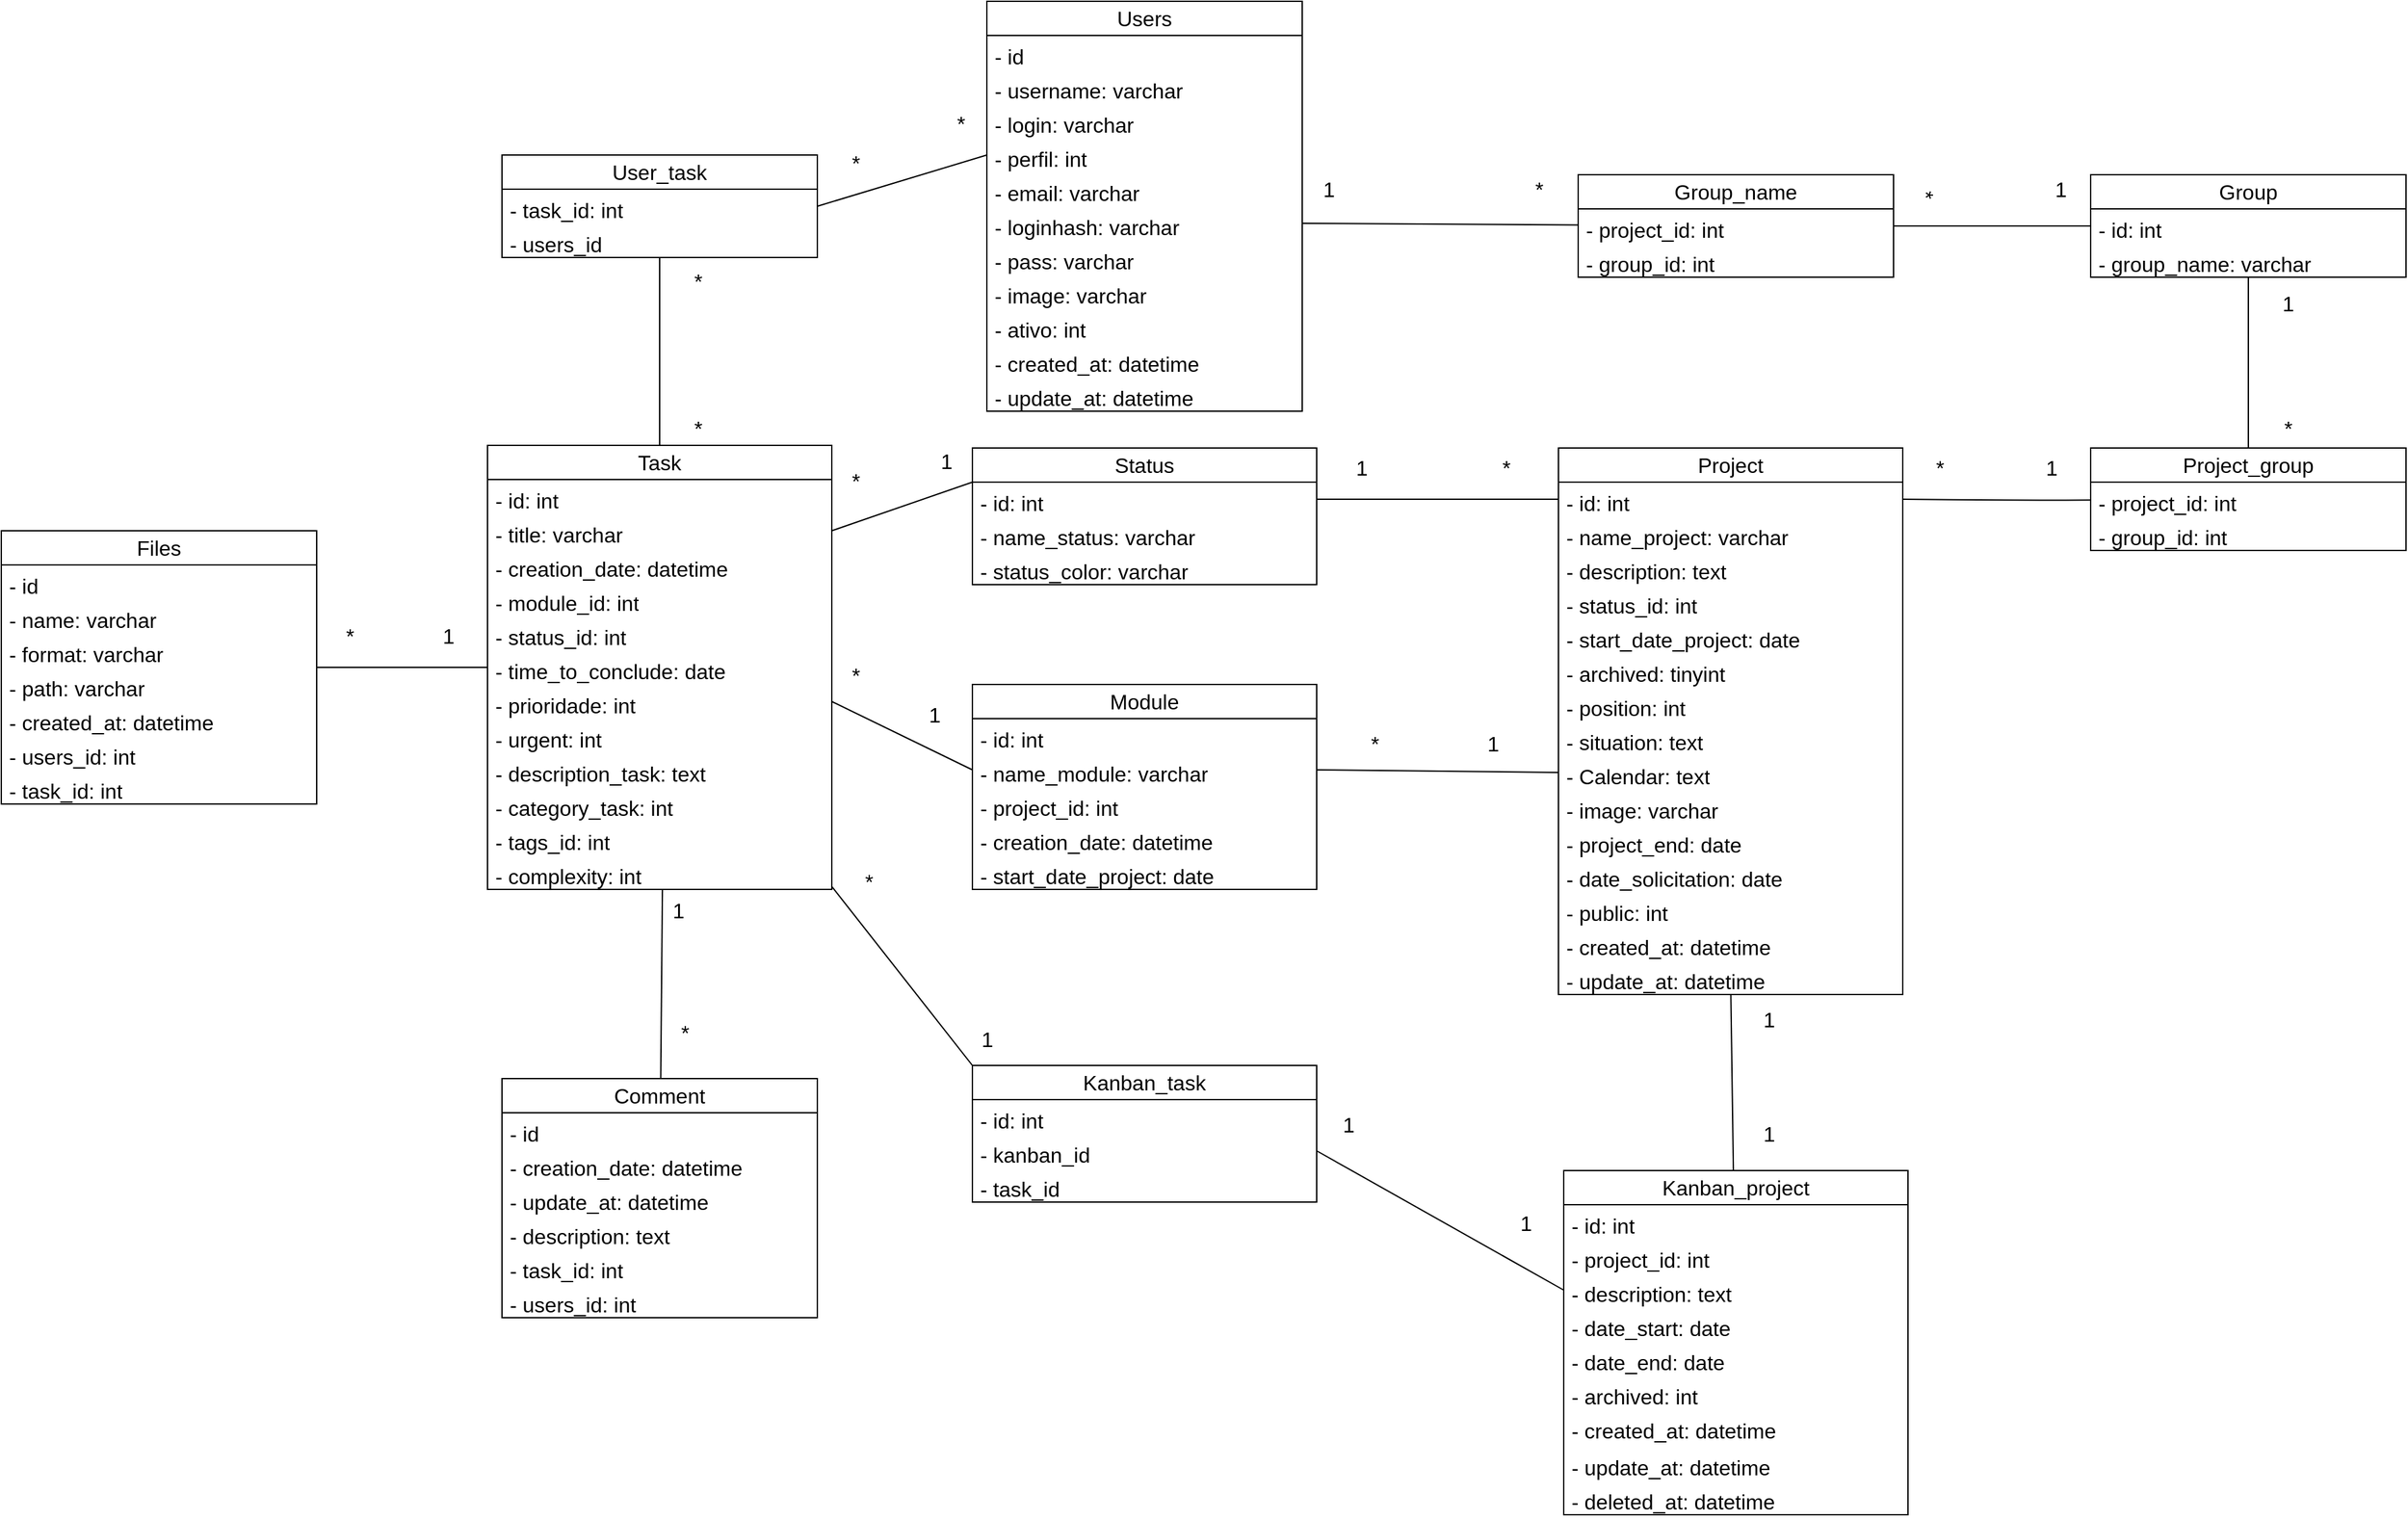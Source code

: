 <mxfile version="21.3.8" type="github" pages="2">
  <diagram name="Página-1" id="DlBdRn0ODscLBQe1U0Kh">
    <mxGraphModel dx="2487" dy="1327" grid="0" gridSize="10" guides="1" tooltips="1" connect="1" arrows="1" fold="1" page="0" pageScale="1" pageWidth="827" pageHeight="1169" math="0" shadow="0">
      <root>
        <mxCell id="0" />
        <mxCell id="1" parent="0" />
        <mxCell id="F--DljFVMhl--7UaWU5_-1" value="Project" style="swimlane;fontStyle=0;childLayout=stackLayout;horizontal=1;startSize=26;fillColor=none;horizontalStack=0;resizeParent=1;resizeParentMax=0;resizeLast=0;collapsible=1;marginBottom=0;whiteSpace=wrap;html=1;fontSize=16;" vertex="1" parent="1">
          <mxGeometry x="655" y="100" width="262" height="416" as="geometry">
            <mxRectangle x="351" y="266" width="90" height="30" as="alternateBounds" />
          </mxGeometry>
        </mxCell>
        <mxCell id="F--DljFVMhl--7UaWU5_-2" value="- id: int" style="text;strokeColor=none;fillColor=none;align=left;verticalAlign=top;spacingLeft=4;spacingRight=4;overflow=hidden;rotatable=0;points=[[0,0.5],[1,0.5]];portConstraint=eastwest;whiteSpace=wrap;html=1;fontSize=16;" vertex="1" parent="F--DljFVMhl--7UaWU5_-1">
          <mxGeometry y="26" width="262" height="26" as="geometry" />
        </mxCell>
        <mxCell id="F--DljFVMhl--7UaWU5_-3" value="- name_project: varchar" style="text;strokeColor=none;fillColor=none;align=left;verticalAlign=top;spacingLeft=4;spacingRight=4;overflow=hidden;rotatable=0;points=[[0,0.5],[1,0.5]];portConstraint=eastwest;whiteSpace=wrap;html=1;fontSize=16;" vertex="1" parent="F--DljFVMhl--7UaWU5_-1">
          <mxGeometry y="52" width="262" height="26" as="geometry" />
        </mxCell>
        <mxCell id="F--DljFVMhl--7UaWU5_-4" value="- description: text&lt;br&gt;" style="text;strokeColor=none;fillColor=none;align=left;verticalAlign=top;spacingLeft=4;spacingRight=4;overflow=hidden;rotatable=0;points=[[0,0.5],[1,0.5]];portConstraint=eastwest;whiteSpace=wrap;html=1;fontSize=16;" vertex="1" parent="F--DljFVMhl--7UaWU5_-1">
          <mxGeometry y="78" width="262" height="26" as="geometry" />
        </mxCell>
        <mxCell id="F--DljFVMhl--7UaWU5_-5" value="- status_id: int" style="text;strokeColor=none;fillColor=none;align=left;verticalAlign=top;spacingLeft=4;spacingRight=4;overflow=hidden;rotatable=0;points=[[0,0.5],[1,0.5]];portConstraint=eastwest;whiteSpace=wrap;html=1;fontSize=16;" vertex="1" parent="F--DljFVMhl--7UaWU5_-1">
          <mxGeometry y="104" width="262" height="26" as="geometry" />
        </mxCell>
        <mxCell id="F--DljFVMhl--7UaWU5_-6" value="- start_date_project: date" style="text;strokeColor=none;fillColor=none;align=left;verticalAlign=top;spacingLeft=4;spacingRight=4;overflow=hidden;rotatable=0;points=[[0,0.5],[1,0.5]];portConstraint=eastwest;whiteSpace=wrap;html=1;fontSize=16;" vertex="1" parent="F--DljFVMhl--7UaWU5_-1">
          <mxGeometry y="130" width="262" height="26" as="geometry" />
        </mxCell>
        <mxCell id="F--DljFVMhl--7UaWU5_-7" value="- archived: tinyint" style="text;strokeColor=none;fillColor=none;align=left;verticalAlign=top;spacingLeft=4;spacingRight=4;overflow=hidden;rotatable=0;points=[[0,0.5],[1,0.5]];portConstraint=eastwest;whiteSpace=wrap;html=1;fontSize=16;" vertex="1" parent="F--DljFVMhl--7UaWU5_-1">
          <mxGeometry y="156" width="262" height="26" as="geometry" />
        </mxCell>
        <mxCell id="F--DljFVMhl--7UaWU5_-8" value="- position: int" style="text;strokeColor=none;fillColor=none;align=left;verticalAlign=top;spacingLeft=4;spacingRight=4;overflow=hidden;rotatable=0;points=[[0,0.5],[1,0.5]];portConstraint=eastwest;whiteSpace=wrap;html=1;fontSize=16;" vertex="1" parent="F--DljFVMhl--7UaWU5_-1">
          <mxGeometry y="182" width="262" height="26" as="geometry" />
        </mxCell>
        <mxCell id="F--DljFVMhl--7UaWU5_-9" value="- situation: text" style="text;strokeColor=none;fillColor=none;align=left;verticalAlign=top;spacingLeft=4;spacingRight=4;overflow=hidden;rotatable=0;points=[[0,0.5],[1,0.5]];portConstraint=eastwest;whiteSpace=wrap;html=1;fontSize=16;" vertex="1" parent="F--DljFVMhl--7UaWU5_-1">
          <mxGeometry y="208" width="262" height="26" as="geometry" />
        </mxCell>
        <mxCell id="F--DljFVMhl--7UaWU5_-10" value="- Calendar: text" style="text;strokeColor=none;fillColor=none;align=left;verticalAlign=top;spacingLeft=4;spacingRight=4;overflow=hidden;rotatable=0;points=[[0,0.5],[1,0.5]];portConstraint=eastwest;whiteSpace=wrap;html=1;fontSize=16;" vertex="1" parent="F--DljFVMhl--7UaWU5_-1">
          <mxGeometry y="234" width="262" height="26" as="geometry" />
        </mxCell>
        <mxCell id="F--DljFVMhl--7UaWU5_-11" value="- image: varchar" style="text;strokeColor=none;fillColor=none;align=left;verticalAlign=top;spacingLeft=4;spacingRight=4;overflow=hidden;rotatable=0;points=[[0,0.5],[1,0.5]];portConstraint=eastwest;whiteSpace=wrap;html=1;fontSize=16;" vertex="1" parent="F--DljFVMhl--7UaWU5_-1">
          <mxGeometry y="260" width="262" height="26" as="geometry" />
        </mxCell>
        <mxCell id="F--DljFVMhl--7UaWU5_-12" value="- project_end: date" style="text;strokeColor=none;fillColor=none;align=left;verticalAlign=top;spacingLeft=4;spacingRight=4;overflow=hidden;rotatable=0;points=[[0,0.5],[1,0.5]];portConstraint=eastwest;whiteSpace=wrap;html=1;fontSize=16;" vertex="1" parent="F--DljFVMhl--7UaWU5_-1">
          <mxGeometry y="286" width="262" height="26" as="geometry" />
        </mxCell>
        <mxCell id="F--DljFVMhl--7UaWU5_-13" value="- date_solicitation: date" style="text;strokeColor=none;fillColor=none;align=left;verticalAlign=top;spacingLeft=4;spacingRight=4;overflow=hidden;rotatable=0;points=[[0,0.5],[1,0.5]];portConstraint=eastwest;whiteSpace=wrap;html=1;fontSize=16;" vertex="1" parent="F--DljFVMhl--7UaWU5_-1">
          <mxGeometry y="312" width="262" height="26" as="geometry" />
        </mxCell>
        <mxCell id="F--DljFVMhl--7UaWU5_-14" value="- public: int&amp;nbsp;" style="text;strokeColor=none;fillColor=none;align=left;verticalAlign=top;spacingLeft=4;spacingRight=4;overflow=hidden;rotatable=0;points=[[0,0.5],[1,0.5]];portConstraint=eastwest;whiteSpace=wrap;html=1;fontSize=16;" vertex="1" parent="F--DljFVMhl--7UaWU5_-1">
          <mxGeometry y="338" width="262" height="26" as="geometry" />
        </mxCell>
        <mxCell id="F--DljFVMhl--7UaWU5_-15" value="- created_at: datetime" style="text;strokeColor=none;fillColor=none;align=left;verticalAlign=top;spacingLeft=4;spacingRight=4;overflow=hidden;rotatable=0;points=[[0,0.5],[1,0.5]];portConstraint=eastwest;whiteSpace=wrap;html=1;fontSize=16;" vertex="1" parent="F--DljFVMhl--7UaWU5_-1">
          <mxGeometry y="364" width="262" height="26" as="geometry" />
        </mxCell>
        <mxCell id="F--DljFVMhl--7UaWU5_-16" value="- update_at: datetime" style="text;strokeColor=none;fillColor=none;align=left;verticalAlign=top;spacingLeft=4;spacingRight=4;overflow=hidden;rotatable=0;points=[[0,0.5],[1,0.5]];portConstraint=eastwest;whiteSpace=wrap;html=1;fontSize=16;" vertex="1" parent="F--DljFVMhl--7UaWU5_-1">
          <mxGeometry y="390" width="262" height="26" as="geometry" />
        </mxCell>
        <mxCell id="F--DljFVMhl--7UaWU5_-17" value="Module" style="swimlane;fontStyle=0;childLayout=stackLayout;horizontal=1;startSize=26;fillColor=none;horizontalStack=0;resizeParent=1;resizeParentMax=0;resizeLast=0;collapsible=1;marginBottom=0;whiteSpace=wrap;html=1;fontSize=16;" vertex="1" parent="1">
          <mxGeometry x="209" y="280" width="262" height="156" as="geometry">
            <mxRectangle x="351" y="266" width="90" height="30" as="alternateBounds" />
          </mxGeometry>
        </mxCell>
        <mxCell id="F--DljFVMhl--7UaWU5_-18" value="- id: int" style="text;strokeColor=none;fillColor=none;align=left;verticalAlign=top;spacingLeft=4;spacingRight=4;overflow=hidden;rotatable=0;points=[[0,0.5],[1,0.5]];portConstraint=eastwest;whiteSpace=wrap;html=1;fontSize=16;" vertex="1" parent="F--DljFVMhl--7UaWU5_-17">
          <mxGeometry y="26" width="262" height="26" as="geometry" />
        </mxCell>
        <mxCell id="F--DljFVMhl--7UaWU5_-19" value="- name_module: varchar" style="text;strokeColor=none;fillColor=none;align=left;verticalAlign=top;spacingLeft=4;spacingRight=4;overflow=hidden;rotatable=0;points=[[0,0.5],[1,0.5]];portConstraint=eastwest;whiteSpace=wrap;html=1;fontSize=16;" vertex="1" parent="F--DljFVMhl--7UaWU5_-17">
          <mxGeometry y="52" width="262" height="26" as="geometry" />
        </mxCell>
        <mxCell id="F--DljFVMhl--7UaWU5_-20" value="- project_id: int" style="text;strokeColor=none;fillColor=none;align=left;verticalAlign=top;spacingLeft=4;spacingRight=4;overflow=hidden;rotatable=0;points=[[0,0.5],[1,0.5]];portConstraint=eastwest;whiteSpace=wrap;html=1;fontSize=16;" vertex="1" parent="F--DljFVMhl--7UaWU5_-17">
          <mxGeometry y="78" width="262" height="26" as="geometry" />
        </mxCell>
        <mxCell id="F--DljFVMhl--7UaWU5_-21" value="- creation_date: datetime" style="text;strokeColor=none;fillColor=none;align=left;verticalAlign=top;spacingLeft=4;spacingRight=4;overflow=hidden;rotatable=0;points=[[0,0.5],[1,0.5]];portConstraint=eastwest;whiteSpace=wrap;html=1;fontSize=16;" vertex="1" parent="F--DljFVMhl--7UaWU5_-17">
          <mxGeometry y="104" width="262" height="26" as="geometry" />
        </mxCell>
        <mxCell id="F--DljFVMhl--7UaWU5_-22" value="- start_date_project: date" style="text;strokeColor=none;fillColor=none;align=left;verticalAlign=top;spacingLeft=4;spacingRight=4;overflow=hidden;rotatable=0;points=[[0,0.5],[1,0.5]];portConstraint=eastwest;whiteSpace=wrap;html=1;fontSize=16;" vertex="1" parent="F--DljFVMhl--7UaWU5_-17">
          <mxGeometry y="130" width="262" height="26" as="geometry" />
        </mxCell>
        <mxCell id="F--DljFVMhl--7UaWU5_-23" style="edgeStyle=none;curved=1;rounded=0;orthogonalLoop=1;jettySize=auto;html=1;fontSize=12;startSize=8;endSize=8;endArrow=none;endFill=0;" edge="1" parent="1" source="F--DljFVMhl--7UaWU5_-24" target="F--DljFVMhl--7UaWU5_-64">
          <mxGeometry relative="1" as="geometry" />
        </mxCell>
        <mxCell id="F--DljFVMhl--7UaWU5_-24" value="Task" style="swimlane;fontStyle=0;childLayout=stackLayout;horizontal=1;startSize=26;fillColor=none;horizontalStack=0;resizeParent=1;resizeParentMax=0;resizeLast=0;collapsible=1;marginBottom=0;whiteSpace=wrap;html=1;fontSize=16;" vertex="1" parent="1">
          <mxGeometry x="-160" y="98" width="262" height="338" as="geometry">
            <mxRectangle x="351" y="266" width="90" height="30" as="alternateBounds" />
          </mxGeometry>
        </mxCell>
        <mxCell id="F--DljFVMhl--7UaWU5_-25" value="- id: int" style="text;strokeColor=none;fillColor=none;align=left;verticalAlign=top;spacingLeft=4;spacingRight=4;overflow=hidden;rotatable=0;points=[[0,0.5],[1,0.5]];portConstraint=eastwest;whiteSpace=wrap;html=1;fontSize=16;" vertex="1" parent="F--DljFVMhl--7UaWU5_-24">
          <mxGeometry y="26" width="262" height="26" as="geometry" />
        </mxCell>
        <mxCell id="F--DljFVMhl--7UaWU5_-26" value="- title: varchar" style="text;strokeColor=none;fillColor=none;align=left;verticalAlign=top;spacingLeft=4;spacingRight=4;overflow=hidden;rotatable=0;points=[[0,0.5],[1,0.5]];portConstraint=eastwest;whiteSpace=wrap;html=1;fontSize=16;" vertex="1" parent="F--DljFVMhl--7UaWU5_-24">
          <mxGeometry y="52" width="262" height="26" as="geometry" />
        </mxCell>
        <mxCell id="F--DljFVMhl--7UaWU5_-27" value="- creation_date: datetime" style="text;strokeColor=none;fillColor=none;align=left;verticalAlign=top;spacingLeft=4;spacingRight=4;overflow=hidden;rotatable=0;points=[[0,0.5],[1,0.5]];portConstraint=eastwest;whiteSpace=wrap;html=1;fontSize=16;" vertex="1" parent="F--DljFVMhl--7UaWU5_-24">
          <mxGeometry y="78" width="262" height="26" as="geometry" />
        </mxCell>
        <mxCell id="F--DljFVMhl--7UaWU5_-28" value="- module_id: int" style="text;strokeColor=none;fillColor=none;align=left;verticalAlign=top;spacingLeft=4;spacingRight=4;overflow=hidden;rotatable=0;points=[[0,0.5],[1,0.5]];portConstraint=eastwest;whiteSpace=wrap;html=1;fontSize=16;" vertex="1" parent="F--DljFVMhl--7UaWU5_-24">
          <mxGeometry y="104" width="262" height="26" as="geometry" />
        </mxCell>
        <mxCell id="F--DljFVMhl--7UaWU5_-29" value="- status_id: int" style="text;strokeColor=none;fillColor=none;align=left;verticalAlign=top;spacingLeft=4;spacingRight=4;overflow=hidden;rotatable=0;points=[[0,0.5],[1,0.5]];portConstraint=eastwest;whiteSpace=wrap;html=1;fontSize=16;" vertex="1" parent="F--DljFVMhl--7UaWU5_-24">
          <mxGeometry y="130" width="262" height="26" as="geometry" />
        </mxCell>
        <mxCell id="F--DljFVMhl--7UaWU5_-30" value="-&amp;nbsp;time_to_conclude: date" style="text;strokeColor=none;fillColor=none;align=left;verticalAlign=top;spacingLeft=4;spacingRight=4;overflow=hidden;rotatable=0;points=[[0,0.5],[1,0.5]];portConstraint=eastwest;whiteSpace=wrap;html=1;fontSize=16;" vertex="1" parent="F--DljFVMhl--7UaWU5_-24">
          <mxGeometry y="156" width="262" height="26" as="geometry" />
        </mxCell>
        <mxCell id="F--DljFVMhl--7UaWU5_-31" value="- prioridade: int" style="text;strokeColor=none;fillColor=none;align=left;verticalAlign=top;spacingLeft=4;spacingRight=4;overflow=hidden;rotatable=0;points=[[0,0.5],[1,0.5]];portConstraint=eastwest;whiteSpace=wrap;html=1;fontSize=16;" vertex="1" parent="F--DljFVMhl--7UaWU5_-24">
          <mxGeometry y="182" width="262" height="26" as="geometry" />
        </mxCell>
        <mxCell id="F--DljFVMhl--7UaWU5_-32" value="- urgent: int" style="text;strokeColor=none;fillColor=none;align=left;verticalAlign=top;spacingLeft=4;spacingRight=4;overflow=hidden;rotatable=0;points=[[0,0.5],[1,0.5]];portConstraint=eastwest;whiteSpace=wrap;html=1;fontSize=16;" vertex="1" parent="F--DljFVMhl--7UaWU5_-24">
          <mxGeometry y="208" width="262" height="26" as="geometry" />
        </mxCell>
        <mxCell id="F--DljFVMhl--7UaWU5_-33" value="- description_task: text&lt;br&gt;" style="text;strokeColor=none;fillColor=none;align=left;verticalAlign=top;spacingLeft=4;spacingRight=4;overflow=hidden;rotatable=0;points=[[0,0.5],[1,0.5]];portConstraint=eastwest;whiteSpace=wrap;html=1;fontSize=16;" vertex="1" parent="F--DljFVMhl--7UaWU5_-24">
          <mxGeometry y="234" width="262" height="26" as="geometry" />
        </mxCell>
        <mxCell id="F--DljFVMhl--7UaWU5_-34" value="- category_task: int" style="text;strokeColor=none;fillColor=none;align=left;verticalAlign=top;spacingLeft=4;spacingRight=4;overflow=hidden;rotatable=0;points=[[0,0.5],[1,0.5]];portConstraint=eastwest;whiteSpace=wrap;html=1;fontSize=16;" vertex="1" parent="F--DljFVMhl--7UaWU5_-24">
          <mxGeometry y="260" width="262" height="26" as="geometry" />
        </mxCell>
        <mxCell id="F--DljFVMhl--7UaWU5_-35" value="- tags_id: int" style="text;strokeColor=none;fillColor=none;align=left;verticalAlign=top;spacingLeft=4;spacingRight=4;overflow=hidden;rotatable=0;points=[[0,0.5],[1,0.5]];portConstraint=eastwest;whiteSpace=wrap;html=1;fontSize=16;" vertex="1" parent="F--DljFVMhl--7UaWU5_-24">
          <mxGeometry y="286" width="262" height="26" as="geometry" />
        </mxCell>
        <mxCell id="F--DljFVMhl--7UaWU5_-36" value="-&amp;nbsp;complexity: int" style="text;strokeColor=none;fillColor=none;align=left;verticalAlign=top;spacingLeft=4;spacingRight=4;overflow=hidden;rotatable=0;points=[[0,0.5],[1,0.5]];portConstraint=eastwest;whiteSpace=wrap;html=1;fontSize=16;" vertex="1" parent="F--DljFVMhl--7UaWU5_-24">
          <mxGeometry y="312" width="262" height="26" as="geometry" />
        </mxCell>
        <mxCell id="F--DljFVMhl--7UaWU5_-37" style="edgeStyle=none;curved=1;rounded=0;orthogonalLoop=1;jettySize=auto;html=1;exitX=0;exitY=0.25;exitDx=0;exitDy=0;entryX=1;entryY=0.5;entryDx=0;entryDy=0;fontSize=12;startSize=8;endSize=8;endArrow=none;endFill=0;" edge="1" parent="1" source="F--DljFVMhl--7UaWU5_-39" target="F--DljFVMhl--7UaWU5_-26">
          <mxGeometry relative="1" as="geometry" />
        </mxCell>
        <mxCell id="F--DljFVMhl--7UaWU5_-38" value="1" style="edgeLabel;html=1;align=center;verticalAlign=middle;resizable=0;points=[];fontSize=16;" vertex="1" connectable="0" parent="F--DljFVMhl--7UaWU5_-37">
          <mxGeometry x="-0.628" relative="1" as="geometry">
            <mxPoint y="-23" as="offset" />
          </mxGeometry>
        </mxCell>
        <mxCell id="F--DljFVMhl--7UaWU5_-39" value="Status" style="swimlane;fontStyle=0;childLayout=stackLayout;horizontal=1;startSize=26;fillColor=none;horizontalStack=0;resizeParent=1;resizeParentMax=0;resizeLast=0;collapsible=1;marginBottom=0;whiteSpace=wrap;html=1;fontSize=16;" vertex="1" parent="1">
          <mxGeometry x="209" y="100" width="262" height="104" as="geometry">
            <mxRectangle x="351" y="266" width="90" height="30" as="alternateBounds" />
          </mxGeometry>
        </mxCell>
        <mxCell id="F--DljFVMhl--7UaWU5_-40" value="- id: int" style="text;strokeColor=none;fillColor=none;align=left;verticalAlign=top;spacingLeft=4;spacingRight=4;overflow=hidden;rotatable=0;points=[[0,0.5],[1,0.5]];portConstraint=eastwest;whiteSpace=wrap;html=1;fontSize=16;" vertex="1" parent="F--DljFVMhl--7UaWU5_-39">
          <mxGeometry y="26" width="262" height="26" as="geometry" />
        </mxCell>
        <mxCell id="F--DljFVMhl--7UaWU5_-41" value="- name_status: varchar" style="text;strokeColor=none;fillColor=none;align=left;verticalAlign=top;spacingLeft=4;spacingRight=4;overflow=hidden;rotatable=0;points=[[0,0.5],[1,0.5]];portConstraint=eastwest;whiteSpace=wrap;html=1;fontSize=16;" vertex="1" parent="F--DljFVMhl--7UaWU5_-39">
          <mxGeometry y="52" width="262" height="26" as="geometry" />
        </mxCell>
        <mxCell id="F--DljFVMhl--7UaWU5_-42" value="- status_color: varchar" style="text;strokeColor=none;fillColor=none;align=left;verticalAlign=top;spacingLeft=4;spacingRight=4;overflow=hidden;rotatable=0;points=[[0,0.5],[1,0.5]];portConstraint=eastwest;whiteSpace=wrap;html=1;fontSize=16;" vertex="1" parent="F--DljFVMhl--7UaWU5_-39">
          <mxGeometry y="78" width="262" height="26" as="geometry" />
        </mxCell>
        <mxCell id="F--DljFVMhl--7UaWU5_-43" value="Users" style="swimlane;fontStyle=0;childLayout=stackLayout;horizontal=1;startSize=26;fillColor=none;horizontalStack=0;resizeParent=1;resizeParentMax=0;resizeLast=0;collapsible=1;marginBottom=0;whiteSpace=wrap;html=1;fontSize=16;" vertex="1" parent="1">
          <mxGeometry x="220" y="-240" width="240" height="312" as="geometry" />
        </mxCell>
        <mxCell id="F--DljFVMhl--7UaWU5_-44" value="- id" style="text;strokeColor=none;fillColor=none;align=left;verticalAlign=top;spacingLeft=4;spacingRight=4;overflow=hidden;rotatable=0;points=[[0,0.5],[1,0.5]];portConstraint=eastwest;whiteSpace=wrap;html=1;fontSize=16;" vertex="1" parent="F--DljFVMhl--7UaWU5_-43">
          <mxGeometry y="26" width="240" height="26" as="geometry" />
        </mxCell>
        <mxCell id="F--DljFVMhl--7UaWU5_-45" value="- username: varchar" style="text;strokeColor=none;fillColor=none;align=left;verticalAlign=top;spacingLeft=4;spacingRight=4;overflow=hidden;rotatable=0;points=[[0,0.5],[1,0.5]];portConstraint=eastwest;whiteSpace=wrap;html=1;fontSize=16;" vertex="1" parent="F--DljFVMhl--7UaWU5_-43">
          <mxGeometry y="52" width="240" height="26" as="geometry" />
        </mxCell>
        <mxCell id="F--DljFVMhl--7UaWU5_-46" value="- login: varchar" style="text;strokeColor=none;fillColor=none;align=left;verticalAlign=top;spacingLeft=4;spacingRight=4;overflow=hidden;rotatable=0;points=[[0,0.5],[1,0.5]];portConstraint=eastwest;whiteSpace=wrap;html=1;fontSize=16;" vertex="1" parent="F--DljFVMhl--7UaWU5_-43">
          <mxGeometry y="78" width="240" height="26" as="geometry" />
        </mxCell>
        <mxCell id="F--DljFVMhl--7UaWU5_-47" value="- perfil: int" style="text;strokeColor=none;fillColor=none;align=left;verticalAlign=top;spacingLeft=4;spacingRight=4;overflow=hidden;rotatable=0;points=[[0,0.5],[1,0.5]];portConstraint=eastwest;whiteSpace=wrap;html=1;fontSize=16;" vertex="1" parent="F--DljFVMhl--7UaWU5_-43">
          <mxGeometry y="104" width="240" height="26" as="geometry" />
        </mxCell>
        <mxCell id="F--DljFVMhl--7UaWU5_-48" value="- email: varchar" style="text;strokeColor=none;fillColor=none;align=left;verticalAlign=top;spacingLeft=4;spacingRight=4;overflow=hidden;rotatable=0;points=[[0,0.5],[1,0.5]];portConstraint=eastwest;whiteSpace=wrap;html=1;fontSize=16;" vertex="1" parent="F--DljFVMhl--7UaWU5_-43">
          <mxGeometry y="130" width="240" height="26" as="geometry" />
        </mxCell>
        <mxCell id="F--DljFVMhl--7UaWU5_-49" value="- loginhash: varchar" style="text;strokeColor=none;fillColor=none;align=left;verticalAlign=top;spacingLeft=4;spacingRight=4;overflow=hidden;rotatable=0;points=[[0,0.5],[1,0.5]];portConstraint=eastwest;whiteSpace=wrap;html=1;fontSize=16;" vertex="1" parent="F--DljFVMhl--7UaWU5_-43">
          <mxGeometry y="156" width="240" height="26" as="geometry" />
        </mxCell>
        <mxCell id="F--DljFVMhl--7UaWU5_-50" value="- pass: varchar" style="text;strokeColor=none;fillColor=none;align=left;verticalAlign=top;spacingLeft=4;spacingRight=4;overflow=hidden;rotatable=0;points=[[0,0.5],[1,0.5]];portConstraint=eastwest;whiteSpace=wrap;html=1;fontSize=16;" vertex="1" parent="F--DljFVMhl--7UaWU5_-43">
          <mxGeometry y="182" width="240" height="26" as="geometry" />
        </mxCell>
        <mxCell id="F--DljFVMhl--7UaWU5_-51" value="- image: varchar" style="text;strokeColor=none;fillColor=none;align=left;verticalAlign=top;spacingLeft=4;spacingRight=4;overflow=hidden;rotatable=0;points=[[0,0.5],[1,0.5]];portConstraint=eastwest;whiteSpace=wrap;html=1;fontSize=16;" vertex="1" parent="F--DljFVMhl--7UaWU5_-43">
          <mxGeometry y="208" width="240" height="26" as="geometry" />
        </mxCell>
        <mxCell id="F--DljFVMhl--7UaWU5_-52" value="- ativo: int&amp;nbsp;" style="text;strokeColor=none;fillColor=none;align=left;verticalAlign=top;spacingLeft=4;spacingRight=4;overflow=hidden;rotatable=0;points=[[0,0.5],[1,0.5]];portConstraint=eastwest;whiteSpace=wrap;html=1;fontSize=16;" vertex="1" parent="F--DljFVMhl--7UaWU5_-43">
          <mxGeometry y="234" width="240" height="26" as="geometry" />
        </mxCell>
        <mxCell id="F--DljFVMhl--7UaWU5_-53" value="- created_at: datetime" style="text;strokeColor=none;fillColor=none;align=left;verticalAlign=top;spacingLeft=4;spacingRight=4;overflow=hidden;rotatable=0;points=[[0,0.5],[1,0.5]];portConstraint=eastwest;whiteSpace=wrap;html=1;fontSize=16;" vertex="1" parent="F--DljFVMhl--7UaWU5_-43">
          <mxGeometry y="260" width="240" height="26" as="geometry" />
        </mxCell>
        <mxCell id="F--DljFVMhl--7UaWU5_-54" value="- update_at: datetime" style="text;strokeColor=none;fillColor=none;align=left;verticalAlign=top;spacingLeft=4;spacingRight=4;overflow=hidden;rotatable=0;points=[[0,0.5],[1,0.5]];portConstraint=eastwest;whiteSpace=wrap;html=1;fontSize=16;" vertex="1" parent="F--DljFVMhl--7UaWU5_-43">
          <mxGeometry y="286" width="240" height="26" as="geometry" />
        </mxCell>
        <mxCell id="F--DljFVMhl--7UaWU5_-55" style="edgeStyle=none;curved=1;rounded=0;orthogonalLoop=1;jettySize=auto;html=1;entryX=0.508;entryY=1.021;entryDx=0;entryDy=0;entryPerimeter=0;fontSize=12;startSize=8;endSize=8;endArrow=none;endFill=0;" edge="1" parent="1" source="F--DljFVMhl--7UaWU5_-57" target="F--DljFVMhl--7UaWU5_-36">
          <mxGeometry relative="1" as="geometry" />
        </mxCell>
        <mxCell id="F--DljFVMhl--7UaWU5_-56" value="1" style="edgeLabel;html=1;align=center;verticalAlign=middle;resizable=0;points=[];fontSize=16;" vertex="1" connectable="0" parent="F--DljFVMhl--7UaWU5_-55">
          <mxGeometry x="0.684" y="-2" relative="1" as="geometry">
            <mxPoint x="10" y="-7" as="offset" />
          </mxGeometry>
        </mxCell>
        <mxCell id="F--DljFVMhl--7UaWU5_-57" value="Comment" style="swimlane;fontStyle=0;childLayout=stackLayout;horizontal=1;startSize=26;fillColor=none;horizontalStack=0;resizeParent=1;resizeParentMax=0;resizeLast=0;collapsible=1;marginBottom=0;whiteSpace=wrap;html=1;fontSize=16;" vertex="1" parent="1">
          <mxGeometry x="-149" y="580" width="240" height="182" as="geometry" />
        </mxCell>
        <mxCell id="F--DljFVMhl--7UaWU5_-58" value="- id" style="text;strokeColor=none;fillColor=none;align=left;verticalAlign=top;spacingLeft=4;spacingRight=4;overflow=hidden;rotatable=0;points=[[0,0.5],[1,0.5]];portConstraint=eastwest;whiteSpace=wrap;html=1;fontSize=16;" vertex="1" parent="F--DljFVMhl--7UaWU5_-57">
          <mxGeometry y="26" width="240" height="26" as="geometry" />
        </mxCell>
        <mxCell id="F--DljFVMhl--7UaWU5_-59" value="- creation_date: datetime" style="text;strokeColor=none;fillColor=none;align=left;verticalAlign=top;spacingLeft=4;spacingRight=4;overflow=hidden;rotatable=0;points=[[0,0.5],[1,0.5]];portConstraint=eastwest;whiteSpace=wrap;html=1;fontSize=16;" vertex="1" parent="F--DljFVMhl--7UaWU5_-57">
          <mxGeometry y="52" width="240" height="26" as="geometry" />
        </mxCell>
        <mxCell id="F--DljFVMhl--7UaWU5_-60" value="- update_at: datetime" style="text;strokeColor=none;fillColor=none;align=left;verticalAlign=top;spacingLeft=4;spacingRight=4;overflow=hidden;rotatable=0;points=[[0,0.5],[1,0.5]];portConstraint=eastwest;whiteSpace=wrap;html=1;fontSize=16;" vertex="1" parent="F--DljFVMhl--7UaWU5_-57">
          <mxGeometry y="78" width="240" height="26" as="geometry" />
        </mxCell>
        <mxCell id="F--DljFVMhl--7UaWU5_-61" value="- description: text" style="text;strokeColor=none;fillColor=none;align=left;verticalAlign=top;spacingLeft=4;spacingRight=4;overflow=hidden;rotatable=0;points=[[0,0.5],[1,0.5]];portConstraint=eastwest;whiteSpace=wrap;html=1;fontSize=16;" vertex="1" parent="F--DljFVMhl--7UaWU5_-57">
          <mxGeometry y="104" width="240" height="26" as="geometry" />
        </mxCell>
        <mxCell id="F--DljFVMhl--7UaWU5_-62" value="- task_id: int" style="text;strokeColor=none;fillColor=none;align=left;verticalAlign=top;spacingLeft=4;spacingRight=4;overflow=hidden;rotatable=0;points=[[0,0.5],[1,0.5]];portConstraint=eastwest;whiteSpace=wrap;html=1;fontSize=16;" vertex="1" parent="F--DljFVMhl--7UaWU5_-57">
          <mxGeometry y="130" width="240" height="26" as="geometry" />
        </mxCell>
        <mxCell id="F--DljFVMhl--7UaWU5_-63" value="- users_id: int" style="text;strokeColor=none;fillColor=none;align=left;verticalAlign=top;spacingLeft=4;spacingRight=4;overflow=hidden;rotatable=0;points=[[0,0.5],[1,0.5]];portConstraint=eastwest;whiteSpace=wrap;html=1;fontSize=16;" vertex="1" parent="F--DljFVMhl--7UaWU5_-57">
          <mxGeometry y="156" width="240" height="26" as="geometry" />
        </mxCell>
        <mxCell id="F--DljFVMhl--7UaWU5_-64" value="User_task" style="swimlane;fontStyle=0;childLayout=stackLayout;horizontal=1;startSize=26;fillColor=none;horizontalStack=0;resizeParent=1;resizeParentMax=0;resizeLast=0;collapsible=1;marginBottom=0;whiteSpace=wrap;html=1;fontSize=16;" vertex="1" parent="1">
          <mxGeometry x="-149" y="-123" width="240" height="78" as="geometry" />
        </mxCell>
        <mxCell id="F--DljFVMhl--7UaWU5_-65" value="- task_id: int" style="text;strokeColor=none;fillColor=none;align=left;verticalAlign=top;spacingLeft=4;spacingRight=4;overflow=hidden;rotatable=0;points=[[0,0.5],[1,0.5]];portConstraint=eastwest;whiteSpace=wrap;html=1;fontSize=16;" vertex="1" parent="F--DljFVMhl--7UaWU5_-64">
          <mxGeometry y="26" width="240" height="26" as="geometry" />
        </mxCell>
        <mxCell id="F--DljFVMhl--7UaWU5_-66" value="- users_id&amp;nbsp;" style="text;strokeColor=none;fillColor=none;align=left;verticalAlign=top;spacingLeft=4;spacingRight=4;overflow=hidden;rotatable=0;points=[[0,0.5],[1,0.5]];portConstraint=eastwest;whiteSpace=wrap;html=1;fontSize=16;" vertex="1" parent="F--DljFVMhl--7UaWU5_-64">
          <mxGeometry y="52" width="240" height="26" as="geometry" />
        </mxCell>
        <mxCell id="F--DljFVMhl--7UaWU5_-67" value="Files" style="swimlane;fontStyle=0;childLayout=stackLayout;horizontal=1;startSize=26;fillColor=none;horizontalStack=0;resizeParent=1;resizeParentMax=0;resizeLast=0;collapsible=1;marginBottom=0;whiteSpace=wrap;html=1;fontSize=16;" vertex="1" parent="1">
          <mxGeometry x="-530" y="163" width="240" height="208" as="geometry" />
        </mxCell>
        <mxCell id="F--DljFVMhl--7UaWU5_-68" value="- id" style="text;strokeColor=none;fillColor=none;align=left;verticalAlign=top;spacingLeft=4;spacingRight=4;overflow=hidden;rotatable=0;points=[[0,0.5],[1,0.5]];portConstraint=eastwest;whiteSpace=wrap;html=1;fontSize=16;" vertex="1" parent="F--DljFVMhl--7UaWU5_-67">
          <mxGeometry y="26" width="240" height="26" as="geometry" />
        </mxCell>
        <mxCell id="F--DljFVMhl--7UaWU5_-69" value="- name: varchar" style="text;strokeColor=none;fillColor=none;align=left;verticalAlign=top;spacingLeft=4;spacingRight=4;overflow=hidden;rotatable=0;points=[[0,0.5],[1,0.5]];portConstraint=eastwest;whiteSpace=wrap;html=1;fontSize=16;" vertex="1" parent="F--DljFVMhl--7UaWU5_-67">
          <mxGeometry y="52" width="240" height="26" as="geometry" />
        </mxCell>
        <mxCell id="F--DljFVMhl--7UaWU5_-70" value="- format: varchar&amp;nbsp;" style="text;strokeColor=none;fillColor=none;align=left;verticalAlign=top;spacingLeft=4;spacingRight=4;overflow=hidden;rotatable=0;points=[[0,0.5],[1,0.5]];portConstraint=eastwest;whiteSpace=wrap;html=1;fontSize=16;" vertex="1" parent="F--DljFVMhl--7UaWU5_-67">
          <mxGeometry y="78" width="240" height="26" as="geometry" />
        </mxCell>
        <mxCell id="F--DljFVMhl--7UaWU5_-71" value="- path: varchar" style="text;strokeColor=none;fillColor=none;align=left;verticalAlign=top;spacingLeft=4;spacingRight=4;overflow=hidden;rotatable=0;points=[[0,0.5],[1,0.5]];portConstraint=eastwest;whiteSpace=wrap;html=1;fontSize=16;" vertex="1" parent="F--DljFVMhl--7UaWU5_-67">
          <mxGeometry y="104" width="240" height="26" as="geometry" />
        </mxCell>
        <mxCell id="F--DljFVMhl--7UaWU5_-72" value="- created_at: datetime" style="text;strokeColor=none;fillColor=none;align=left;verticalAlign=top;spacingLeft=4;spacingRight=4;overflow=hidden;rotatable=0;points=[[0,0.5],[1,0.5]];portConstraint=eastwest;whiteSpace=wrap;html=1;fontSize=16;" vertex="1" parent="F--DljFVMhl--7UaWU5_-67">
          <mxGeometry y="130" width="240" height="26" as="geometry" />
        </mxCell>
        <mxCell id="F--DljFVMhl--7UaWU5_-73" value="- users_id: int" style="text;strokeColor=none;fillColor=none;align=left;verticalAlign=top;spacingLeft=4;spacingRight=4;overflow=hidden;rotatable=0;points=[[0,0.5],[1,0.5]];portConstraint=eastwest;whiteSpace=wrap;html=1;fontSize=16;" vertex="1" parent="F--DljFVMhl--7UaWU5_-67">
          <mxGeometry y="156" width="240" height="26" as="geometry" />
        </mxCell>
        <mxCell id="F--DljFVMhl--7UaWU5_-74" value="- task_id: int" style="text;strokeColor=none;fillColor=none;align=left;verticalAlign=top;spacingLeft=4;spacingRight=4;overflow=hidden;rotatable=0;points=[[0,0.5],[1,0.5]];portConstraint=eastwest;whiteSpace=wrap;html=1;fontSize=16;" vertex="1" parent="F--DljFVMhl--7UaWU5_-67">
          <mxGeometry y="182" width="240" height="26" as="geometry" />
        </mxCell>
        <mxCell id="F--DljFVMhl--7UaWU5_-75" style="edgeStyle=none;curved=1;rounded=0;orthogonalLoop=1;jettySize=auto;html=1;fontSize=12;startSize=8;endSize=8;endArrow=none;endFill=0;" edge="1" parent="1" source="F--DljFVMhl--7UaWU5_-76" target="F--DljFVMhl--7UaWU5_-16">
          <mxGeometry relative="1" as="geometry" />
        </mxCell>
        <mxCell id="F--DljFVMhl--7UaWU5_-76" value="Kanban_project" style="swimlane;fontStyle=0;childLayout=stackLayout;horizontal=1;startSize=26;fillColor=none;horizontalStack=0;resizeParent=1;resizeParentMax=0;resizeLast=0;collapsible=1;marginBottom=0;whiteSpace=wrap;html=1;fontSize=16;" vertex="1" parent="1">
          <mxGeometry x="659" y="650" width="262" height="262" as="geometry">
            <mxRectangle x="351" y="266" width="90" height="30" as="alternateBounds" />
          </mxGeometry>
        </mxCell>
        <mxCell id="F--DljFVMhl--7UaWU5_-77" value="- id: int" style="text;strokeColor=none;fillColor=none;align=left;verticalAlign=top;spacingLeft=4;spacingRight=4;overflow=hidden;rotatable=0;points=[[0,0.5],[1,0.5]];portConstraint=eastwest;whiteSpace=wrap;html=1;fontSize=16;" vertex="1" parent="F--DljFVMhl--7UaWU5_-76">
          <mxGeometry y="26" width="262" height="26" as="geometry" />
        </mxCell>
        <mxCell id="F--DljFVMhl--7UaWU5_-78" value="- project_id: int" style="text;strokeColor=none;fillColor=none;align=left;verticalAlign=top;spacingLeft=4;spacingRight=4;overflow=hidden;rotatable=0;points=[[0,0.5],[1,0.5]];portConstraint=eastwest;whiteSpace=wrap;html=1;fontSize=16;" vertex="1" parent="F--DljFVMhl--7UaWU5_-76">
          <mxGeometry y="52" width="262" height="26" as="geometry" />
        </mxCell>
        <mxCell id="F--DljFVMhl--7UaWU5_-79" value="- description: text" style="text;strokeColor=none;fillColor=none;align=left;verticalAlign=top;spacingLeft=4;spacingRight=4;overflow=hidden;rotatable=0;points=[[0,0.5],[1,0.5]];portConstraint=eastwest;whiteSpace=wrap;html=1;fontSize=16;" vertex="1" parent="F--DljFVMhl--7UaWU5_-76">
          <mxGeometry y="78" width="262" height="26" as="geometry" />
        </mxCell>
        <mxCell id="F--DljFVMhl--7UaWU5_-80" value="- date_start: date" style="text;strokeColor=none;fillColor=none;align=left;verticalAlign=top;spacingLeft=4;spacingRight=4;overflow=hidden;rotatable=0;points=[[0,0.5],[1,0.5]];portConstraint=eastwest;whiteSpace=wrap;html=1;fontSize=16;" vertex="1" parent="F--DljFVMhl--7UaWU5_-76">
          <mxGeometry y="104" width="262" height="26" as="geometry" />
        </mxCell>
        <mxCell id="F--DljFVMhl--7UaWU5_-81" value="- date_end: date" style="text;strokeColor=none;fillColor=none;align=left;verticalAlign=top;spacingLeft=4;spacingRight=4;overflow=hidden;rotatable=0;points=[[0,0.5],[1,0.5]];portConstraint=eastwest;whiteSpace=wrap;html=1;fontSize=16;" vertex="1" parent="F--DljFVMhl--7UaWU5_-76">
          <mxGeometry y="130" width="262" height="26" as="geometry" />
        </mxCell>
        <mxCell id="F--DljFVMhl--7UaWU5_-82" value="- archived: int" style="text;strokeColor=none;fillColor=none;align=left;verticalAlign=top;spacingLeft=4;spacingRight=4;overflow=hidden;rotatable=0;points=[[0,0.5],[1,0.5]];portConstraint=eastwest;whiteSpace=wrap;html=1;fontSize=16;" vertex="1" parent="F--DljFVMhl--7UaWU5_-76">
          <mxGeometry y="156" width="262" height="26" as="geometry" />
        </mxCell>
        <mxCell id="F--DljFVMhl--7UaWU5_-83" value="- created_at: datetime" style="text;strokeColor=none;fillColor=none;align=left;verticalAlign=top;spacingLeft=4;spacingRight=4;overflow=hidden;rotatable=0;points=[[0,0.5],[1,0.5]];portConstraint=eastwest;whiteSpace=wrap;html=1;fontSize=16;" vertex="1" parent="F--DljFVMhl--7UaWU5_-76">
          <mxGeometry y="182" width="262" height="28" as="geometry" />
        </mxCell>
        <mxCell id="F--DljFVMhl--7UaWU5_-84" value="- update_at: datetime" style="text;strokeColor=none;fillColor=none;align=left;verticalAlign=top;spacingLeft=4;spacingRight=4;overflow=hidden;rotatable=0;points=[[0,0.5],[1,0.5]];portConstraint=eastwest;whiteSpace=wrap;html=1;fontSize=16;" vertex="1" parent="F--DljFVMhl--7UaWU5_-76">
          <mxGeometry y="210" width="262" height="26" as="geometry" />
        </mxCell>
        <mxCell id="F--DljFVMhl--7UaWU5_-85" value="- deleted_at: datetime" style="text;strokeColor=none;fillColor=none;align=left;verticalAlign=top;spacingLeft=4;spacingRight=4;overflow=hidden;rotatable=0;points=[[0,0.5],[1,0.5]];portConstraint=eastwest;whiteSpace=wrap;html=1;fontSize=16;" vertex="1" parent="F--DljFVMhl--7UaWU5_-76">
          <mxGeometry y="236" width="262" height="26" as="geometry" />
        </mxCell>
        <mxCell id="F--DljFVMhl--7UaWU5_-86" style="edgeStyle=none;curved=1;rounded=0;orthogonalLoop=1;jettySize=auto;html=1;exitX=0;exitY=0;exitDx=0;exitDy=0;fontSize=12;startSize=8;endSize=8;endArrow=none;endFill=0;" edge="1" parent="1" source="F--DljFVMhl--7UaWU5_-89" target="F--DljFVMhl--7UaWU5_-24">
          <mxGeometry relative="1" as="geometry" />
        </mxCell>
        <mxCell id="F--DljFVMhl--7UaWU5_-87" value="1" style="edgeLabel;html=1;align=center;verticalAlign=middle;resizable=0;points=[];fontSize=16;" vertex="1" connectable="0" parent="F--DljFVMhl--7UaWU5_-86">
          <mxGeometry x="-0.812" y="4" relative="1" as="geometry">
            <mxPoint x="24" y="-10" as="offset" />
          </mxGeometry>
        </mxCell>
        <mxCell id="F--DljFVMhl--7UaWU5_-88" value="*" style="edgeLabel;html=1;align=center;verticalAlign=middle;resizable=0;points=[];fontSize=16;" vertex="1" connectable="0" parent="F--DljFVMhl--7UaWU5_-86">
          <mxGeometry x="0.502" y="-1" relative="1" as="geometry">
            <mxPoint y="-37" as="offset" />
          </mxGeometry>
        </mxCell>
        <mxCell id="F--DljFVMhl--7UaWU5_-89" value="Kanban_task" style="swimlane;fontStyle=0;childLayout=stackLayout;horizontal=1;startSize=26;fillColor=none;horizontalStack=0;resizeParent=1;resizeParentMax=0;resizeLast=0;collapsible=1;marginBottom=0;whiteSpace=wrap;html=1;fontSize=16;" vertex="1" parent="1">
          <mxGeometry x="209" y="570" width="262" height="104" as="geometry">
            <mxRectangle x="351" y="266" width="90" height="30" as="alternateBounds" />
          </mxGeometry>
        </mxCell>
        <mxCell id="F--DljFVMhl--7UaWU5_-90" value="- id: int" style="text;strokeColor=none;fillColor=none;align=left;verticalAlign=top;spacingLeft=4;spacingRight=4;overflow=hidden;rotatable=0;points=[[0,0.5],[1,0.5]];portConstraint=eastwest;whiteSpace=wrap;html=1;fontSize=16;" vertex="1" parent="F--DljFVMhl--7UaWU5_-89">
          <mxGeometry y="26" width="262" height="26" as="geometry" />
        </mxCell>
        <mxCell id="F--DljFVMhl--7UaWU5_-91" value="- kanban_id" style="text;strokeColor=none;fillColor=none;align=left;verticalAlign=top;spacingLeft=4;spacingRight=4;overflow=hidden;rotatable=0;points=[[0,0.5],[1,0.5]];portConstraint=eastwest;whiteSpace=wrap;html=1;fontSize=16;" vertex="1" parent="F--DljFVMhl--7UaWU5_-89">
          <mxGeometry y="52" width="262" height="26" as="geometry" />
        </mxCell>
        <mxCell id="F--DljFVMhl--7UaWU5_-92" value="- task_id" style="text;strokeColor=none;fillColor=none;align=left;verticalAlign=top;spacingLeft=4;spacingRight=4;overflow=hidden;rotatable=0;points=[[0,0.5],[1,0.5]];portConstraint=eastwest;whiteSpace=wrap;html=1;fontSize=16;" vertex="1" parent="F--DljFVMhl--7UaWU5_-89">
          <mxGeometry y="78" width="262" height="26" as="geometry" />
        </mxCell>
        <mxCell id="F--DljFVMhl--7UaWU5_-93" value="Group" style="swimlane;fontStyle=0;childLayout=stackLayout;horizontal=1;startSize=26;fillColor=none;horizontalStack=0;resizeParent=1;resizeParentMax=0;resizeLast=0;collapsible=1;marginBottom=0;whiteSpace=wrap;html=1;fontSize=16;" vertex="1" parent="1">
          <mxGeometry x="1060" y="-108" width="240" height="78" as="geometry" />
        </mxCell>
        <mxCell id="F--DljFVMhl--7UaWU5_-94" value="- id: int" style="text;strokeColor=none;fillColor=none;align=left;verticalAlign=top;spacingLeft=4;spacingRight=4;overflow=hidden;rotatable=0;points=[[0,0.5],[1,0.5]];portConstraint=eastwest;whiteSpace=wrap;html=1;fontSize=16;" vertex="1" parent="F--DljFVMhl--7UaWU5_-93">
          <mxGeometry y="26" width="240" height="26" as="geometry" />
        </mxCell>
        <mxCell id="F--DljFVMhl--7UaWU5_-95" value="- group_name: varchar" style="text;strokeColor=none;fillColor=none;align=left;verticalAlign=top;spacingLeft=4;spacingRight=4;overflow=hidden;rotatable=0;points=[[0,0.5],[1,0.5]];portConstraint=eastwest;whiteSpace=wrap;html=1;fontSize=16;" vertex="1" parent="F--DljFVMhl--7UaWU5_-93">
          <mxGeometry y="52" width="240" height="26" as="geometry" />
        </mxCell>
        <mxCell id="F--DljFVMhl--7UaWU5_-96" value="Group_name" style="swimlane;fontStyle=0;childLayout=stackLayout;horizontal=1;startSize=26;fillColor=none;horizontalStack=0;resizeParent=1;resizeParentMax=0;resizeLast=0;collapsible=1;marginBottom=0;whiteSpace=wrap;html=1;fontSize=16;" vertex="1" parent="1">
          <mxGeometry x="670" y="-108" width="240" height="78" as="geometry" />
        </mxCell>
        <mxCell id="F--DljFVMhl--7UaWU5_-97" value="- project_id: int" style="text;strokeColor=none;fillColor=none;align=left;verticalAlign=top;spacingLeft=4;spacingRight=4;overflow=hidden;rotatable=0;points=[[0,0.5],[1,0.5]];portConstraint=eastwest;whiteSpace=wrap;html=1;fontSize=16;" vertex="1" parent="F--DljFVMhl--7UaWU5_-96">
          <mxGeometry y="26" width="240" height="26" as="geometry" />
        </mxCell>
        <mxCell id="F--DljFVMhl--7UaWU5_-98" value="- group_id: int" style="text;strokeColor=none;fillColor=none;align=left;verticalAlign=top;spacingLeft=4;spacingRight=4;overflow=hidden;rotatable=0;points=[[0,0.5],[1,0.5]];portConstraint=eastwest;whiteSpace=wrap;html=1;fontSize=16;" vertex="1" parent="F--DljFVMhl--7UaWU5_-96">
          <mxGeometry y="52" width="240" height="26" as="geometry" />
        </mxCell>
        <mxCell id="F--DljFVMhl--7UaWU5_-99" style="edgeStyle=none;curved=1;rounded=0;orthogonalLoop=1;jettySize=auto;html=1;exitX=1;exitY=0.5;exitDx=0;exitDy=0;fontSize=12;startSize=8;endSize=8;endArrow=none;endFill=0;" edge="1" parent="1" source="F--DljFVMhl--7UaWU5_-49" target="F--DljFVMhl--7UaWU5_-96">
          <mxGeometry relative="1" as="geometry" />
        </mxCell>
        <mxCell id="F--DljFVMhl--7UaWU5_-100" style="edgeStyle=none;curved=1;rounded=0;orthogonalLoop=1;jettySize=auto;html=1;fontSize=12;startSize=8;endSize=8;endArrow=none;endFill=0;" edge="1" parent="1" source="F--DljFVMhl--7UaWU5_-96" target="F--DljFVMhl--7UaWU5_-93">
          <mxGeometry relative="1" as="geometry">
            <mxPoint x="910" y="-60" as="sourcePoint" />
            <mxPoint x="1120" y="-59" as="targetPoint" />
          </mxGeometry>
        </mxCell>
        <mxCell id="F--DljFVMhl--7UaWU5_-101" value="1" style="text;html=1;align=center;verticalAlign=middle;resizable=0;points=[];autosize=1;strokeColor=none;fillColor=none;fontSize=16;" vertex="1" parent="1">
          <mxGeometry x="465" y="-112" width="30" height="30" as="geometry" />
        </mxCell>
        <mxCell id="F--DljFVMhl--7UaWU5_-102" value="*" style="text;html=1;align=center;verticalAlign=middle;resizable=0;points=[];autosize=1;strokeColor=none;fillColor=none;fontSize=16;" vertex="1" parent="1">
          <mxGeometry x="625" y="-112" width="30" height="30" as="geometry" />
        </mxCell>
        <mxCell id="F--DljFVMhl--7UaWU5_-103" value="1" style="text;html=1;align=center;verticalAlign=middle;resizable=0;points=[];autosize=1;strokeColor=none;fillColor=none;fontSize=16;" vertex="1" parent="1">
          <mxGeometry x="1022" y="-112" width="30" height="30" as="geometry" />
        </mxCell>
        <mxCell id="F--DljFVMhl--7UaWU5_-104" value="*" style="text;html=1;align=center;verticalAlign=middle;resizable=0;points=[];autosize=1;strokeColor=none;fillColor=none;fontSize=16;rotation=90;" vertex="1" parent="1">
          <mxGeometry x="920" y="-108" width="30" height="30" as="geometry" />
        </mxCell>
        <mxCell id="F--DljFVMhl--7UaWU5_-105" value="Project_group" style="swimlane;fontStyle=0;childLayout=stackLayout;horizontal=1;startSize=26;fillColor=none;horizontalStack=0;resizeParent=1;resizeParentMax=0;resizeLast=0;collapsible=1;marginBottom=0;whiteSpace=wrap;html=1;fontSize=16;" vertex="1" parent="1">
          <mxGeometry x="1060" y="100" width="240" height="78" as="geometry" />
        </mxCell>
        <mxCell id="F--DljFVMhl--7UaWU5_-106" value="- project_id: int" style="text;strokeColor=none;fillColor=none;align=left;verticalAlign=top;spacingLeft=4;spacingRight=4;overflow=hidden;rotatable=0;points=[[0,0.5],[1,0.5]];portConstraint=eastwest;whiteSpace=wrap;html=1;fontSize=16;" vertex="1" parent="F--DljFVMhl--7UaWU5_-105">
          <mxGeometry y="26" width="240" height="26" as="geometry" />
        </mxCell>
        <mxCell id="F--DljFVMhl--7UaWU5_-107" value="- group_id: int" style="text;strokeColor=none;fillColor=none;align=left;verticalAlign=top;spacingLeft=4;spacingRight=4;overflow=hidden;rotatable=0;points=[[0,0.5],[1,0.5]];portConstraint=eastwest;whiteSpace=wrap;html=1;fontSize=16;" vertex="1" parent="F--DljFVMhl--7UaWU5_-105">
          <mxGeometry y="52" width="240" height="26" as="geometry" />
        </mxCell>
        <mxCell id="F--DljFVMhl--7UaWU5_-108" style="edgeStyle=none;curved=1;rounded=0;orthogonalLoop=1;jettySize=auto;html=1;fontSize=12;startSize=8;endSize=8;endArrow=none;endFill=0;" edge="1" parent="1" source="F--DljFVMhl--7UaWU5_-95" target="F--DljFVMhl--7UaWU5_-105">
          <mxGeometry relative="1" as="geometry">
            <mxPoint x="1105" y="40" as="sourcePoint" />
            <mxPoint x="1255" y="40" as="targetPoint" />
          </mxGeometry>
        </mxCell>
        <mxCell id="F--DljFVMhl--7UaWU5_-109" value="1" style="edgeLabel;html=1;align=center;verticalAlign=middle;resizable=0;points=[];fontSize=16;" vertex="1" connectable="0" parent="F--DljFVMhl--7UaWU5_-108">
          <mxGeometry x="-0.227" y="2" relative="1" as="geometry">
            <mxPoint x="28" y="-30" as="offset" />
          </mxGeometry>
        </mxCell>
        <mxCell id="F--DljFVMhl--7UaWU5_-110" value="*" style="text;html=1;align=center;verticalAlign=middle;resizable=0;points=[];autosize=1;strokeColor=none;fillColor=none;fontSize=16;" vertex="1" parent="1">
          <mxGeometry x="1195" y="70" width="30" height="30" as="geometry" />
        </mxCell>
        <mxCell id="F--DljFVMhl--7UaWU5_-111" style="edgeStyle=none;curved=1;rounded=0;orthogonalLoop=1;jettySize=auto;html=1;fontSize=12;startSize=8;endSize=8;endArrow=none;endFill=0;exitX=1;exitY=0.5;exitDx=0;exitDy=0;" edge="1" parent="1" source="F--DljFVMhl--7UaWU5_-2" target="F--DljFVMhl--7UaWU5_-105">
          <mxGeometry relative="1" as="geometry">
            <mxPoint x="910" y="140" as="sourcePoint" />
            <mxPoint x="1060" y="140" as="targetPoint" />
            <Array as="points">
              <mxPoint x="990" y="140" />
            </Array>
          </mxGeometry>
        </mxCell>
        <mxCell id="F--DljFVMhl--7UaWU5_-112" value="1" style="edgeLabel;html=1;align=center;verticalAlign=middle;resizable=0;points=[];fontSize=16;" vertex="1" connectable="0" parent="F--DljFVMhl--7UaWU5_-111">
          <mxGeometry x="0.394" relative="1" as="geometry">
            <mxPoint x="13" y="-25" as="offset" />
          </mxGeometry>
        </mxCell>
        <mxCell id="F--DljFVMhl--7UaWU5_-113" value="*" style="text;html=1;align=center;verticalAlign=middle;resizable=0;points=[];autosize=1;strokeColor=none;fillColor=none;fontSize=16;" vertex="1" parent="1">
          <mxGeometry x="600" y="100" width="30" height="30" as="geometry" />
        </mxCell>
        <mxCell id="F--DljFVMhl--7UaWU5_-114" value="1" style="text;html=1;align=center;verticalAlign=middle;resizable=0;points=[];autosize=1;strokeColor=none;fillColor=none;fontSize=16;" vertex="1" parent="1">
          <mxGeometry x="490" y="100" width="30" height="30" as="geometry" />
        </mxCell>
        <mxCell id="F--DljFVMhl--7UaWU5_-115" style="edgeStyle=none;curved=1;rounded=0;orthogonalLoop=1;jettySize=auto;html=1;exitX=1;exitY=0.5;exitDx=0;exitDy=0;entryX=0;entryY=0.5;entryDx=0;entryDy=0;fontSize=12;startSize=8;endSize=8;endArrow=none;endFill=0;" edge="1" parent="1" source="F--DljFVMhl--7UaWU5_-40" target="F--DljFVMhl--7UaWU5_-2">
          <mxGeometry relative="1" as="geometry" />
        </mxCell>
        <mxCell id="F--DljFVMhl--7UaWU5_-116" style="edgeStyle=none;curved=1;rounded=0;orthogonalLoop=1;jettySize=auto;html=1;exitX=1;exitY=0.5;exitDx=0;exitDy=0;entryX=0;entryY=0.5;entryDx=0;entryDy=0;fontSize=12;startSize=8;endSize=8;endArrow=none;endFill=0;" edge="1" parent="1" source="F--DljFVMhl--7UaWU5_-19" target="F--DljFVMhl--7UaWU5_-10">
          <mxGeometry relative="1" as="geometry" />
        </mxCell>
        <mxCell id="F--DljFVMhl--7UaWU5_-117" value="1" style="text;html=1;align=center;verticalAlign=middle;resizable=0;points=[];autosize=1;strokeColor=none;fillColor=none;fontSize=16;" vertex="1" parent="1">
          <mxGeometry x="590" y="310" width="30" height="30" as="geometry" />
        </mxCell>
        <mxCell id="F--DljFVMhl--7UaWU5_-118" value="*" style="text;html=1;align=center;verticalAlign=middle;resizable=0;points=[];autosize=1;strokeColor=none;fillColor=none;fontSize=16;" vertex="1" parent="1">
          <mxGeometry x="500" y="310" width="30" height="30" as="geometry" />
        </mxCell>
        <mxCell id="F--DljFVMhl--7UaWU5_-119" value="*" style="text;html=1;align=center;verticalAlign=middle;resizable=0;points=[];autosize=1;strokeColor=none;fillColor=none;fontSize=16;" vertex="1" parent="1">
          <mxGeometry x="930" y="100" width="30" height="30" as="geometry" />
        </mxCell>
        <mxCell id="F--DljFVMhl--7UaWU5_-120" style="edgeStyle=none;curved=1;rounded=0;orthogonalLoop=1;jettySize=auto;html=1;exitX=0;exitY=0.5;exitDx=0;exitDy=0;entryX=1;entryY=0.5;entryDx=0;entryDy=0;fontSize=12;startSize=8;endSize=8;endArrow=none;endFill=0;" edge="1" parent="1" source="F--DljFVMhl--7UaWU5_-19" target="F--DljFVMhl--7UaWU5_-31">
          <mxGeometry relative="1" as="geometry" />
        </mxCell>
        <mxCell id="F--DljFVMhl--7UaWU5_-121" value="1" style="text;html=1;align=center;verticalAlign=middle;resizable=0;points=[];autosize=1;strokeColor=none;fillColor=none;fontSize=16;" vertex="1" parent="1">
          <mxGeometry x="165" y="288" width="30" height="30" as="geometry" />
        </mxCell>
        <mxCell id="F--DljFVMhl--7UaWU5_-122" value="*" style="text;html=1;align=center;verticalAlign=middle;resizable=0;points=[];autosize=1;strokeColor=none;fillColor=none;fontSize=16;" vertex="1" parent="1">
          <mxGeometry x="105" y="258" width="30" height="30" as="geometry" />
        </mxCell>
        <mxCell id="F--DljFVMhl--7UaWU5_-123" value="*" style="text;html=1;align=center;verticalAlign=middle;resizable=0;points=[];autosize=1;strokeColor=none;fillColor=none;fontSize=16;" vertex="1" parent="1">
          <mxGeometry x="105" y="110" width="30" height="30" as="geometry" />
        </mxCell>
        <mxCell id="F--DljFVMhl--7UaWU5_-124" style="edgeStyle=none;curved=1;rounded=0;orthogonalLoop=1;jettySize=auto;html=1;exitX=0;exitY=0.5;exitDx=0;exitDy=0;entryX=1;entryY=0.5;entryDx=0;entryDy=0;fontSize=12;startSize=8;endSize=8;endArrow=none;endFill=0;" edge="1" parent="1" source="F--DljFVMhl--7UaWU5_-47" target="F--DljFVMhl--7UaWU5_-65">
          <mxGeometry relative="1" as="geometry" />
        </mxCell>
        <mxCell id="F--DljFVMhl--7UaWU5_-125" value="*" style="text;html=1;align=center;verticalAlign=middle;resizable=0;points=[];autosize=1;strokeColor=none;fillColor=none;fontSize=16;" vertex="1" parent="1">
          <mxGeometry x="185" y="-162" width="30" height="30" as="geometry" />
        </mxCell>
        <mxCell id="F--DljFVMhl--7UaWU5_-126" value="*" style="text;html=1;align=center;verticalAlign=middle;resizable=0;points=[];autosize=1;strokeColor=none;fillColor=none;fontSize=16;" vertex="1" parent="1">
          <mxGeometry x="105" y="-132" width="30" height="30" as="geometry" />
        </mxCell>
        <mxCell id="F--DljFVMhl--7UaWU5_-127" value="*" style="text;html=1;align=center;verticalAlign=middle;resizable=0;points=[];autosize=1;strokeColor=none;fillColor=none;fontSize=16;" vertex="1" parent="1">
          <mxGeometry x="-15" y="-42" width="30" height="30" as="geometry" />
        </mxCell>
        <mxCell id="F--DljFVMhl--7UaWU5_-128" value="*" style="text;html=1;align=center;verticalAlign=middle;resizable=0;points=[];autosize=1;strokeColor=none;fillColor=none;fontSize=16;" vertex="1" parent="1">
          <mxGeometry x="-15" y="70" width="30" height="30" as="geometry" />
        </mxCell>
        <mxCell id="F--DljFVMhl--7UaWU5_-129" value="*" style="text;html=1;align=center;verticalAlign=middle;resizable=0;points=[];autosize=1;strokeColor=none;fillColor=none;fontSize=16;" vertex="1" parent="1">
          <mxGeometry x="-25" y="530" width="30" height="30" as="geometry" />
        </mxCell>
        <mxCell id="F--DljFVMhl--7UaWU5_-130" value="1" style="text;html=1;align=center;verticalAlign=middle;resizable=0;points=[];autosize=1;strokeColor=none;fillColor=none;fontSize=16;" vertex="1" parent="1">
          <mxGeometry x="800" y="520" width="30" height="30" as="geometry" />
        </mxCell>
        <mxCell id="F--DljFVMhl--7UaWU5_-131" value="1" style="text;html=1;align=center;verticalAlign=middle;resizable=0;points=[];autosize=1;strokeColor=none;fillColor=none;fontSize=16;" vertex="1" parent="1">
          <mxGeometry x="800" y="607" width="30" height="30" as="geometry" />
        </mxCell>
        <mxCell id="F--DljFVMhl--7UaWU5_-132" style="edgeStyle=none;curved=1;rounded=0;orthogonalLoop=1;jettySize=auto;html=1;exitX=0;exitY=0.5;exitDx=0;exitDy=0;entryX=1;entryY=0.5;entryDx=0;entryDy=0;fontSize=12;startSize=8;endSize=8;endArrow=none;endFill=0;" edge="1" parent="1" source="F--DljFVMhl--7UaWU5_-79" target="F--DljFVMhl--7UaWU5_-91">
          <mxGeometry relative="1" as="geometry" />
        </mxCell>
        <mxCell id="F--DljFVMhl--7UaWU5_-133" value="1" style="edgeLabel;html=1;align=center;verticalAlign=middle;resizable=0;points=[];fontSize=16;" vertex="1" connectable="0" parent="F--DljFVMhl--7UaWU5_-132">
          <mxGeometry x="-0.426" y="2" relative="1" as="geometry">
            <mxPoint x="26" y="-23" as="offset" />
          </mxGeometry>
        </mxCell>
        <mxCell id="F--DljFVMhl--7UaWU5_-134" value="1" style="text;html=1;align=center;verticalAlign=middle;resizable=0;points=[];autosize=1;strokeColor=none;fillColor=none;fontSize=16;" vertex="1" parent="1">
          <mxGeometry x="480" y="600" width="30" height="30" as="geometry" />
        </mxCell>
        <mxCell id="F--DljFVMhl--7UaWU5_-135" style="edgeStyle=none;curved=1;rounded=0;orthogonalLoop=1;jettySize=auto;html=1;exitX=0;exitY=0.5;exitDx=0;exitDy=0;entryX=1;entryY=0.5;entryDx=0;entryDy=0;fontSize=12;startSize=8;endSize=8;endArrow=none;endFill=0;" edge="1" parent="1" source="F--DljFVMhl--7UaWU5_-30" target="F--DljFVMhl--7UaWU5_-67">
          <mxGeometry relative="1" as="geometry" />
        </mxCell>
        <mxCell id="F--DljFVMhl--7UaWU5_-136" value="1" style="edgeLabel;html=1;align=center;verticalAlign=middle;resizable=0;points=[];fontSize=16;" vertex="1" connectable="0" parent="F--DljFVMhl--7UaWU5_-135">
          <mxGeometry x="-0.398" y="-2" relative="1" as="geometry">
            <mxPoint x="9" y="-22" as="offset" />
          </mxGeometry>
        </mxCell>
        <mxCell id="F--DljFVMhl--7UaWU5_-137" value="*" style="text;html=1;align=center;verticalAlign=middle;resizable=0;points=[];autosize=1;strokeColor=none;fillColor=none;fontSize=16;" vertex="1" parent="1">
          <mxGeometry x="-280" y="228" width="30" height="30" as="geometry" />
        </mxCell>
      </root>
    </mxGraphModel>
  </diagram>
  <diagram id="vPCL-yDnvnXdfAXcPynx" name="Página-2">
    <mxGraphModel dx="2487" dy="1327" grid="1" gridSize="10" guides="1" tooltips="1" connect="1" arrows="1" fold="1" page="0" pageScale="1" pageWidth="827" pageHeight="1169" math="0" shadow="0">
      <root>
        <mxCell id="0" />
        <mxCell id="1" parent="0" />
        <mxCell id="Em4bEg_fBZVMQyUN0tku-22" value="Project" style="swimlane;fontStyle=0;childLayout=stackLayout;horizontal=1;startSize=26;fillColor=none;horizontalStack=0;resizeParent=1;resizeParentMax=0;resizeLast=0;collapsible=1;marginBottom=0;whiteSpace=wrap;html=1;fontSize=16;" parent="1" vertex="1">
          <mxGeometry x="670" y="258" width="262" height="416" as="geometry">
            <mxRectangle x="351" y="266" width="90" height="30" as="alternateBounds" />
          </mxGeometry>
        </mxCell>
        <mxCell id="Em4bEg_fBZVMQyUN0tku-23" value="- id: int" style="text;strokeColor=none;fillColor=none;align=left;verticalAlign=top;spacingLeft=4;spacingRight=4;overflow=hidden;rotatable=0;points=[[0,0.5],[1,0.5]];portConstraint=eastwest;whiteSpace=wrap;html=1;fontSize=16;" parent="Em4bEg_fBZVMQyUN0tku-22" vertex="1">
          <mxGeometry y="26" width="262" height="26" as="geometry" />
        </mxCell>
        <mxCell id="Em4bEg_fBZVMQyUN0tku-24" value="- name: varchar" style="text;strokeColor=none;fillColor=none;align=left;verticalAlign=top;spacingLeft=4;spacingRight=4;overflow=hidden;rotatable=0;points=[[0,0.5],[1,0.5]];portConstraint=eastwest;whiteSpace=wrap;html=1;fontSize=16;" parent="Em4bEg_fBZVMQyUN0tku-22" vertex="1">
          <mxGeometry y="52" width="262" height="26" as="geometry" />
        </mxCell>
        <mxCell id="Em4bEg_fBZVMQyUN0tku-25" value="- description: text&lt;br&gt;" style="text;strokeColor=none;fillColor=none;align=left;verticalAlign=top;spacingLeft=4;spacingRight=4;overflow=hidden;rotatable=0;points=[[0,0.5],[1,0.5]];portConstraint=eastwest;whiteSpace=wrap;html=1;fontSize=16;" parent="Em4bEg_fBZVMQyUN0tku-22" vertex="1">
          <mxGeometry y="78" width="262" height="26" as="geometry" />
        </mxCell>
        <mxCell id="Em4bEg_fBZVMQyUN0tku-26" value="- status_id: int" style="text;strokeColor=none;fillColor=none;align=left;verticalAlign=top;spacingLeft=4;spacingRight=4;overflow=hidden;rotatable=0;points=[[0,0.5],[1,0.5]];portConstraint=eastwest;whiteSpace=wrap;html=1;fontSize=16;" parent="Em4bEg_fBZVMQyUN0tku-22" vertex="1">
          <mxGeometry y="104" width="262" height="26" as="geometry" />
        </mxCell>
        <mxCell id="Em4bEg_fBZVMQyUN0tku-28" value="- archived: tinyint" style="text;strokeColor=none;fillColor=none;align=left;verticalAlign=top;spacingLeft=4;spacingRight=4;overflow=hidden;rotatable=0;points=[[0,0.5],[1,0.5]];portConstraint=eastwest;whiteSpace=wrap;html=1;fontSize=16;" parent="Em4bEg_fBZVMQyUN0tku-22" vertex="1">
          <mxGeometry y="130" width="262" height="26" as="geometry" />
        </mxCell>
        <mxCell id="Em4bEg_fBZVMQyUN0tku-29" value="- position: int" style="text;strokeColor=none;fillColor=none;align=left;verticalAlign=top;spacingLeft=4;spacingRight=4;overflow=hidden;rotatable=0;points=[[0,0.5],[1,0.5]];portConstraint=eastwest;whiteSpace=wrap;html=1;fontSize=16;" parent="Em4bEg_fBZVMQyUN0tku-22" vertex="1">
          <mxGeometry y="156" width="262" height="26" as="geometry" />
        </mxCell>
        <mxCell id="Em4bEg_fBZVMQyUN0tku-30" value="- situation: text" style="text;strokeColor=none;fillColor=none;align=left;verticalAlign=top;spacingLeft=4;spacingRight=4;overflow=hidden;rotatable=0;points=[[0,0.5],[1,0.5]];portConstraint=eastwest;whiteSpace=wrap;html=1;fontSize=16;" parent="Em4bEg_fBZVMQyUN0tku-22" vertex="1">
          <mxGeometry y="182" width="262" height="26" as="geometry" />
        </mxCell>
        <mxCell id="Em4bEg_fBZVMQyUN0tku-31" value="- Calendar: text" style="text;strokeColor=none;fillColor=none;align=left;verticalAlign=top;spacingLeft=4;spacingRight=4;overflow=hidden;rotatable=0;points=[[0,0.5],[1,0.5]];portConstraint=eastwest;whiteSpace=wrap;html=1;fontSize=16;" parent="Em4bEg_fBZVMQyUN0tku-22" vertex="1">
          <mxGeometry y="208" width="262" height="26" as="geometry" />
        </mxCell>
        <mxCell id="Em4bEg_fBZVMQyUN0tku-75" value="- image: varchar" style="text;strokeColor=none;fillColor=none;align=left;verticalAlign=top;spacingLeft=4;spacingRight=4;overflow=hidden;rotatable=0;points=[[0,0.5],[1,0.5]];portConstraint=eastwest;whiteSpace=wrap;html=1;fontSize=16;" parent="Em4bEg_fBZVMQyUN0tku-22" vertex="1">
          <mxGeometry y="234" width="262" height="26" as="geometry" />
        </mxCell>
        <mxCell id="Em4bEg_fBZVMQyUN0tku-78" value="- project_public: int&amp;nbsp;" style="text;strokeColor=none;fillColor=none;align=left;verticalAlign=top;spacingLeft=4;spacingRight=4;overflow=hidden;rotatable=0;points=[[0,0.5],[1,0.5]];portConstraint=eastwest;whiteSpace=wrap;html=1;fontSize=16;" parent="Em4bEg_fBZVMQyUN0tku-22" vertex="1">
          <mxGeometry y="260" width="262" height="26" as="geometry" />
        </mxCell>
        <mxCell id="8_TNry9SZDJFYialJ0FH-3" value="- sector_id: int" style="text;strokeColor=none;fillColor=none;align=left;verticalAlign=top;spacingLeft=4;spacingRight=4;overflow=hidden;rotatable=0;points=[[0,0.5],[1,0.5]];portConstraint=eastwest;whiteSpace=wrap;html=1;fontSize=16;" vertex="1" parent="Em4bEg_fBZVMQyUN0tku-22">
          <mxGeometry y="286" width="262" height="26" as="geometry" />
        </mxCell>
        <mxCell id="Em4bEg_fBZVMQyUN0tku-77" value="- requqest_date: date" style="text;strokeColor=none;fillColor=none;align=left;verticalAlign=top;spacingLeft=4;spacingRight=4;overflow=hidden;rotatable=0;points=[[0,0.5],[1,0.5]];portConstraint=eastwest;whiteSpace=wrap;html=1;fontSize=16;" parent="Em4bEg_fBZVMQyUN0tku-22" vertex="1">
          <mxGeometry y="312" width="262" height="26" as="geometry" />
        </mxCell>
        <mxCell id="Em4bEg_fBZVMQyUN0tku-27" value="- start_date_project: date" style="text;strokeColor=none;fillColor=none;align=left;verticalAlign=top;spacingLeft=4;spacingRight=4;overflow=hidden;rotatable=0;points=[[0,0.5],[1,0.5]];portConstraint=eastwest;whiteSpace=wrap;html=1;fontSize=16;" parent="Em4bEg_fBZVMQyUN0tku-22" vertex="1">
          <mxGeometry y="338" width="262" height="26" as="geometry" />
        </mxCell>
        <mxCell id="Em4bEg_fBZVMQyUN0tku-111" value="- created_at: datetime" style="text;strokeColor=none;fillColor=none;align=left;verticalAlign=top;spacingLeft=4;spacingRight=4;overflow=hidden;rotatable=0;points=[[0,0.5],[1,0.5]];portConstraint=eastwest;whiteSpace=wrap;html=1;fontSize=16;" parent="Em4bEg_fBZVMQyUN0tku-22" vertex="1">
          <mxGeometry y="364" width="262" height="26" as="geometry" />
        </mxCell>
        <mxCell id="Em4bEg_fBZVMQyUN0tku-112" value="- update_at: datetime" style="text;strokeColor=none;fillColor=none;align=left;verticalAlign=top;spacingLeft=4;spacingRight=4;overflow=hidden;rotatable=0;points=[[0,0.5],[1,0.5]];portConstraint=eastwest;whiteSpace=wrap;html=1;fontSize=16;" parent="Em4bEg_fBZVMQyUN0tku-22" vertex="1">
          <mxGeometry y="390" width="262" height="26" as="geometry" />
        </mxCell>
        <mxCell id="Em4bEg_fBZVMQyUN0tku-33" value="Module" style="swimlane;fontStyle=0;childLayout=stackLayout;horizontal=1;startSize=26;fillColor=none;horizontalStack=0;resizeParent=1;resizeParentMax=0;resizeLast=0;collapsible=1;marginBottom=0;whiteSpace=wrap;html=1;fontSize=16;" parent="1" vertex="1">
          <mxGeometry x="255" y="412" width="262" height="156" as="geometry">
            <mxRectangle x="351" y="266" width="90" height="30" as="alternateBounds" />
          </mxGeometry>
        </mxCell>
        <mxCell id="Em4bEg_fBZVMQyUN0tku-34" value="- id: int" style="text;strokeColor=none;fillColor=none;align=left;verticalAlign=top;spacingLeft=4;spacingRight=4;overflow=hidden;rotatable=0;points=[[0,0.5],[1,0.5]];portConstraint=eastwest;whiteSpace=wrap;html=1;fontSize=16;" parent="Em4bEg_fBZVMQyUN0tku-33" vertex="1">
          <mxGeometry y="26" width="262" height="26" as="geometry" />
        </mxCell>
        <mxCell id="Em4bEg_fBZVMQyUN0tku-35" value="- name_module: varchar" style="text;strokeColor=none;fillColor=none;align=left;verticalAlign=top;spacingLeft=4;spacingRight=4;overflow=hidden;rotatable=0;points=[[0,0.5],[1,0.5]];portConstraint=eastwest;whiteSpace=wrap;html=1;fontSize=16;" parent="Em4bEg_fBZVMQyUN0tku-33" vertex="1">
          <mxGeometry y="52" width="262" height="26" as="geometry" />
        </mxCell>
        <mxCell id="Em4bEg_fBZVMQyUN0tku-36" value="- project_id: int" style="text;strokeColor=none;fillColor=none;align=left;verticalAlign=top;spacingLeft=4;spacingRight=4;overflow=hidden;rotatable=0;points=[[0,0.5],[1,0.5]];portConstraint=eastwest;whiteSpace=wrap;html=1;fontSize=16;" parent="Em4bEg_fBZVMQyUN0tku-33" vertex="1">
          <mxGeometry y="78" width="262" height="26" as="geometry" />
        </mxCell>
        <mxCell id="Em4bEg_fBZVMQyUN0tku-37" value="- creation_date: datetime" style="text;strokeColor=none;fillColor=none;align=left;verticalAlign=top;spacingLeft=4;spacingRight=4;overflow=hidden;rotatable=0;points=[[0,0.5],[1,0.5]];portConstraint=eastwest;whiteSpace=wrap;html=1;fontSize=16;" parent="Em4bEg_fBZVMQyUN0tku-33" vertex="1">
          <mxGeometry y="104" width="262" height="26" as="geometry" />
        </mxCell>
        <mxCell id="Em4bEg_fBZVMQyUN0tku-38" value="- start_date_project: date" style="text;strokeColor=none;fillColor=none;align=left;verticalAlign=top;spacingLeft=4;spacingRight=4;overflow=hidden;rotatable=0;points=[[0,0.5],[1,0.5]];portConstraint=eastwest;whiteSpace=wrap;html=1;fontSize=16;" parent="Em4bEg_fBZVMQyUN0tku-33" vertex="1">
          <mxGeometry y="130" width="262" height="26" as="geometry" />
        </mxCell>
        <mxCell id="Em4bEg_fBZVMQyUN0tku-226" style="edgeStyle=none;curved=1;rounded=0;orthogonalLoop=1;jettySize=auto;html=1;fontSize=12;startSize=8;endSize=8;endArrow=none;endFill=0;exitX=0.358;exitY=0.001;exitDx=0;exitDy=0;exitPerimeter=0;" parent="1" source="Em4bEg_fBZVMQyUN0tku-44" target="Em4bEg_fBZVMQyUN0tku-138" edge="1">
          <mxGeometry relative="1" as="geometry" />
        </mxCell>
        <mxCell id="8_TNry9SZDJFYialJ0FH-71" style="edgeStyle=orthogonalEdgeStyle;rounded=0;orthogonalLoop=1;jettySize=auto;html=1;exitX=0;exitY=0;exitDx=0;exitDy=0;endArrow=none;endFill=0;" edge="1" parent="1" source="Em4bEg_fBZVMQyUN0tku-44" target="8_TNry9SZDJFYialJ0FH-79">
          <mxGeometry relative="1" as="geometry">
            <mxPoint x="-300" as="targetPoint" />
          </mxGeometry>
        </mxCell>
        <mxCell id="Em4bEg_fBZVMQyUN0tku-44" value="Task" style="swimlane;fontStyle=0;childLayout=stackLayout;horizontal=1;startSize=26;fillColor=none;horizontalStack=0;resizeParent=1;resizeParentMax=0;resizeLast=0;collapsible=1;marginBottom=0;whiteSpace=wrap;html=1;fontSize=16;" parent="1" vertex="1">
          <mxGeometry x="-160" y="98" width="262" height="468" as="geometry">
            <mxRectangle x="351" y="266" width="90" height="30" as="alternateBounds" />
          </mxGeometry>
        </mxCell>
        <mxCell id="Em4bEg_fBZVMQyUN0tku-45" value="- id: int" style="text;strokeColor=none;fillColor=none;align=left;verticalAlign=top;spacingLeft=4;spacingRight=4;overflow=hidden;rotatable=0;points=[[0,0.5],[1,0.5]];portConstraint=eastwest;whiteSpace=wrap;html=1;fontSize=16;" parent="Em4bEg_fBZVMQyUN0tku-44" vertex="1">
          <mxGeometry y="26" width="262" height="26" as="geometry" />
        </mxCell>
        <mxCell id="Em4bEg_fBZVMQyUN0tku-46" value="- title: varchar" style="text;strokeColor=none;fillColor=none;align=left;verticalAlign=top;spacingLeft=4;spacingRight=4;overflow=hidden;rotatable=0;points=[[0,0.5],[1,0.5]];portConstraint=eastwest;whiteSpace=wrap;html=1;fontSize=16;" parent="Em4bEg_fBZVMQyUN0tku-44" vertex="1">
          <mxGeometry y="52" width="262" height="26" as="geometry" />
        </mxCell>
        <mxCell id="Em4bEg_fBZVMQyUN0tku-47" value="- creation_date: datetime" style="text;strokeColor=none;fillColor=none;align=left;verticalAlign=top;spacingLeft=4;spacingRight=4;overflow=hidden;rotatable=0;points=[[0,0.5],[1,0.5]];portConstraint=eastwest;whiteSpace=wrap;html=1;fontSize=16;" parent="Em4bEg_fBZVMQyUN0tku-44" vertex="1">
          <mxGeometry y="78" width="262" height="26" as="geometry" />
        </mxCell>
        <mxCell id="Em4bEg_fBZVMQyUN0tku-48" value="- module_id: int" style="text;strokeColor=none;fillColor=none;align=left;verticalAlign=top;spacingLeft=4;spacingRight=4;overflow=hidden;rotatable=0;points=[[0,0.5],[1,0.5]];portConstraint=eastwest;whiteSpace=wrap;html=1;fontSize=16;" parent="Em4bEg_fBZVMQyUN0tku-44" vertex="1">
          <mxGeometry y="104" width="262" height="26" as="geometry" />
        </mxCell>
        <mxCell id="Em4bEg_fBZVMQyUN0tku-49" value="- status_id: int" style="text;strokeColor=none;fillColor=none;align=left;verticalAlign=top;spacingLeft=4;spacingRight=4;overflow=hidden;rotatable=0;points=[[0,0.5],[1,0.5]];portConstraint=eastwest;whiteSpace=wrap;html=1;fontSize=16;" parent="Em4bEg_fBZVMQyUN0tku-44" vertex="1">
          <mxGeometry y="130" width="262" height="26" as="geometry" />
        </mxCell>
        <mxCell id="Em4bEg_fBZVMQyUN0tku-51" value="-&amp;nbsp;time_to_conclude: date" style="text;strokeColor=none;fillColor=none;align=left;verticalAlign=top;spacingLeft=4;spacingRight=4;overflow=hidden;rotatable=0;points=[[0,0.5],[1,0.5]];portConstraint=eastwest;whiteSpace=wrap;html=1;fontSize=16;" parent="Em4bEg_fBZVMQyUN0tku-44" vertex="1">
          <mxGeometry y="156" width="262" height="26" as="geometry" />
        </mxCell>
        <mxCell id="Em4bEg_fBZVMQyUN0tku-52" value="- priority: int" style="text;strokeColor=none;fillColor=none;align=left;verticalAlign=top;spacingLeft=4;spacingRight=4;overflow=hidden;rotatable=0;points=[[0,0.5],[1,0.5]];portConstraint=eastwest;whiteSpace=wrap;html=1;fontSize=16;" parent="Em4bEg_fBZVMQyUN0tku-44" vertex="1">
          <mxGeometry y="182" width="262" height="26" as="geometry" />
        </mxCell>
        <mxCell id="Em4bEg_fBZVMQyUN0tku-53" value="- urgent: int" style="text;strokeColor=none;fillColor=none;align=left;verticalAlign=top;spacingLeft=4;spacingRight=4;overflow=hidden;rotatable=0;points=[[0,0.5],[1,0.5]];portConstraint=eastwest;whiteSpace=wrap;html=1;fontSize=16;" parent="Em4bEg_fBZVMQyUN0tku-44" vertex="1">
          <mxGeometry y="208" width="262" height="26" as="geometry" />
        </mxCell>
        <mxCell id="Em4bEg_fBZVMQyUN0tku-54" value="- description_task: text&lt;br&gt;" style="text;strokeColor=none;fillColor=none;align=left;verticalAlign=top;spacingLeft=4;spacingRight=4;overflow=hidden;rotatable=0;points=[[0,0.5],[1,0.5]];portConstraint=eastwest;whiteSpace=wrap;html=1;fontSize=16;" parent="Em4bEg_fBZVMQyUN0tku-44" vertex="1">
          <mxGeometry y="234" width="262" height="26" as="geometry" />
        </mxCell>
        <mxCell id="Em4bEg_fBZVMQyUN0tku-55" value="- category_task: int" style="text;strokeColor=none;fillColor=none;align=left;verticalAlign=top;spacingLeft=4;spacingRight=4;overflow=hidden;rotatable=0;points=[[0,0.5],[1,0.5]];portConstraint=eastwest;whiteSpace=wrap;html=1;fontSize=16;" parent="Em4bEg_fBZVMQyUN0tku-44" vertex="1">
          <mxGeometry y="260" width="262" height="26" as="geometry" />
        </mxCell>
        <mxCell id="Em4bEg_fBZVMQyUN0tku-79" value="- tags_id: int" style="text;strokeColor=none;fillColor=none;align=left;verticalAlign=top;spacingLeft=4;spacingRight=4;overflow=hidden;rotatable=0;points=[[0,0.5],[1,0.5]];portConstraint=eastwest;whiteSpace=wrap;html=1;fontSize=16;" parent="Em4bEg_fBZVMQyUN0tku-44" vertex="1">
          <mxGeometry y="286" width="262" height="26" as="geometry" />
        </mxCell>
        <mxCell id="Em4bEg_fBZVMQyUN0tku-92" value="-&amp;nbsp;complexity: int" style="text;strokeColor=none;fillColor=none;align=left;verticalAlign=top;spacingLeft=4;spacingRight=4;overflow=hidden;rotatable=0;points=[[0,0.5],[1,0.5]];portConstraint=eastwest;whiteSpace=wrap;html=1;fontSize=16;" parent="Em4bEg_fBZVMQyUN0tku-44" vertex="1">
          <mxGeometry y="312" width="262" height="26" as="geometry" />
        </mxCell>
        <mxCell id="8_TNry9SZDJFYialJ0FH-24" value="- created_at: datetime" style="text;strokeColor=none;fillColor=none;align=left;verticalAlign=top;spacingLeft=4;spacingRight=4;overflow=hidden;rotatable=0;points=[[0,0.5],[1,0.5]];portConstraint=eastwest;whiteSpace=wrap;html=1;fontSize=16;" vertex="1" parent="Em4bEg_fBZVMQyUN0tku-44">
          <mxGeometry y="338" width="262" height="26" as="geometry" />
        </mxCell>
        <mxCell id="8_TNry9SZDJFYialJ0FH-25" value="- updated_at: datetime" style="text;strokeColor=none;fillColor=none;align=left;verticalAlign=top;spacingLeft=4;spacingRight=4;overflow=hidden;rotatable=0;points=[[0,0.5],[1,0.5]];portConstraint=eastwest;whiteSpace=wrap;html=1;fontSize=16;" vertex="1" parent="Em4bEg_fBZVMQyUN0tku-44">
          <mxGeometry y="364" width="262" height="26" as="geometry" />
        </mxCell>
        <mxCell id="8_TNry9SZDJFYialJ0FH-26" value="- date_concluded: datetime" style="text;strokeColor=none;fillColor=none;align=left;verticalAlign=top;spacingLeft=4;spacingRight=4;overflow=hidden;rotatable=0;points=[[0,0.5],[1,0.5]];portConstraint=eastwest;whiteSpace=wrap;html=1;fontSize=16;" vertex="1" parent="Em4bEg_fBZVMQyUN0tku-44">
          <mxGeometry y="390" width="262" height="26" as="geometry" />
        </mxCell>
        <mxCell id="8_TNry9SZDJFYialJ0FH-27" value="- reportedBug_id: int" style="text;strokeColor=none;fillColor=none;align=left;verticalAlign=top;spacingLeft=4;spacingRight=4;overflow=hidden;rotatable=0;points=[[0,0.5],[1,0.5]];portConstraint=eastwest;whiteSpace=wrap;html=1;fontSize=16;" vertex="1" parent="Em4bEg_fBZVMQyUN0tku-44">
          <mxGeometry y="416" width="262" height="26" as="geometry" />
        </mxCell>
        <mxCell id="8_TNry9SZDJFYialJ0FH-28" value="- suggestion_id: int" style="text;strokeColor=none;fillColor=none;align=left;verticalAlign=top;spacingLeft=4;spacingRight=4;overflow=hidden;rotatable=0;points=[[0,0.5],[1,0.5]];portConstraint=eastwest;whiteSpace=wrap;html=1;fontSize=16;" vertex="1" parent="Em4bEg_fBZVMQyUN0tku-44">
          <mxGeometry y="442" width="262" height="26" as="geometry" />
        </mxCell>
        <mxCell id="Em4bEg_fBZVMQyUN0tku-220" style="edgeStyle=none;curved=1;rounded=0;orthogonalLoop=1;jettySize=auto;html=1;exitX=0;exitY=0.25;exitDx=0;exitDy=0;entryX=0.996;entryY=-0.11;entryDx=0;entryDy=0;fontSize=12;startSize=8;endSize=8;endArrow=none;endFill=0;entryPerimeter=0;" parent="1" source="Em4bEg_fBZVMQyUN0tku-56" target="Em4bEg_fBZVMQyUN0tku-51" edge="1">
          <mxGeometry relative="1" as="geometry" />
        </mxCell>
        <mxCell id="Em4bEg_fBZVMQyUN0tku-221" value="1" style="edgeLabel;html=1;align=center;verticalAlign=middle;resizable=0;points=[];fontSize=16;" parent="Em4bEg_fBZVMQyUN0tku-220" vertex="1" connectable="0">
          <mxGeometry x="-0.628" relative="1" as="geometry">
            <mxPoint x="-1" y="-25" as="offset" />
          </mxGeometry>
        </mxCell>
        <mxCell id="Em4bEg_fBZVMQyUN0tku-56" value="Status" style="swimlane;fontStyle=0;childLayout=stackLayout;horizontal=1;startSize=26;fillColor=none;horizontalStack=0;resizeParent=1;resizeParentMax=0;resizeLast=0;collapsible=1;marginBottom=0;whiteSpace=wrap;html=1;fontSize=16;" parent="1" vertex="1">
          <mxGeometry x="255" y="228" width="262" height="104" as="geometry">
            <mxRectangle x="351" y="266" width="90" height="30" as="alternateBounds" />
          </mxGeometry>
        </mxCell>
        <mxCell id="Em4bEg_fBZVMQyUN0tku-57" value="- id: int" style="text;strokeColor=none;fillColor=none;align=left;verticalAlign=top;spacingLeft=4;spacingRight=4;overflow=hidden;rotatable=0;points=[[0,0.5],[1,0.5]];portConstraint=eastwest;whiteSpace=wrap;html=1;fontSize=16;" parent="Em4bEg_fBZVMQyUN0tku-56" vertex="1">
          <mxGeometry y="26" width="262" height="26" as="geometry" />
        </mxCell>
        <mxCell id="Em4bEg_fBZVMQyUN0tku-58" value="- name_status: varchar" style="text;strokeColor=none;fillColor=none;align=left;verticalAlign=top;spacingLeft=4;spacingRight=4;overflow=hidden;rotatable=0;points=[[0,0.5],[1,0.5]];portConstraint=eastwest;whiteSpace=wrap;html=1;fontSize=16;" parent="Em4bEg_fBZVMQyUN0tku-56" vertex="1">
          <mxGeometry y="52" width="262" height="26" as="geometry" />
        </mxCell>
        <mxCell id="Em4bEg_fBZVMQyUN0tku-59" value="- status_color: varchar" style="text;strokeColor=none;fillColor=none;align=left;verticalAlign=top;spacingLeft=4;spacingRight=4;overflow=hidden;rotatable=0;points=[[0,0.5],[1,0.5]];portConstraint=eastwest;whiteSpace=wrap;html=1;fontSize=16;" parent="Em4bEg_fBZVMQyUN0tku-56" vertex="1">
          <mxGeometry y="78" width="262" height="26" as="geometry" />
        </mxCell>
        <mxCell id="Em4bEg_fBZVMQyUN0tku-68" value="Users" style="swimlane;fontStyle=0;childLayout=stackLayout;horizontal=1;startSize=26;fillColor=none;horizontalStack=0;resizeParent=1;resizeParentMax=0;resizeLast=0;collapsible=1;marginBottom=0;whiteSpace=wrap;html=1;fontSize=16;" parent="1" vertex="1">
          <mxGeometry x="277" y="-390" width="240" height="468" as="geometry" />
        </mxCell>
        <mxCell id="Em4bEg_fBZVMQyUN0tku-69" value="- id" style="text;strokeColor=none;fillColor=none;align=left;verticalAlign=top;spacingLeft=4;spacingRight=4;overflow=hidden;rotatable=0;points=[[0,0.5],[1,0.5]];portConstraint=eastwest;whiteSpace=wrap;html=1;fontSize=16;" parent="Em4bEg_fBZVMQyUN0tku-68" vertex="1">
          <mxGeometry y="26" width="240" height="26" as="geometry" />
        </mxCell>
        <mxCell id="Em4bEg_fBZVMQyUN0tku-70" value="- username: varchar" style="text;strokeColor=none;fillColor=none;align=left;verticalAlign=top;spacingLeft=4;spacingRight=4;overflow=hidden;rotatable=0;points=[[0,0.5],[1,0.5]];portConstraint=eastwest;whiteSpace=wrap;html=1;fontSize=16;" parent="Em4bEg_fBZVMQyUN0tku-68" vertex="1">
          <mxGeometry y="52" width="240" height="26" as="geometry" />
        </mxCell>
        <mxCell id="Em4bEg_fBZVMQyUN0tku-116" value="- login: varchar" style="text;strokeColor=none;fillColor=none;align=left;verticalAlign=top;spacingLeft=4;spacingRight=4;overflow=hidden;rotatable=0;points=[[0,0.5],[1,0.5]];portConstraint=eastwest;whiteSpace=wrap;html=1;fontSize=16;" parent="Em4bEg_fBZVMQyUN0tku-68" vertex="1">
          <mxGeometry y="78" width="240" height="26" as="geometry" />
        </mxCell>
        <mxCell id="Em4bEg_fBZVMQyUN0tku-73" value="- perfil: int" style="text;strokeColor=none;fillColor=none;align=left;verticalAlign=top;spacingLeft=4;spacingRight=4;overflow=hidden;rotatable=0;points=[[0,0.5],[1,0.5]];portConstraint=eastwest;whiteSpace=wrap;html=1;fontSize=16;" parent="Em4bEg_fBZVMQyUN0tku-68" vertex="1">
          <mxGeometry y="104" width="240" height="26" as="geometry" />
        </mxCell>
        <mxCell id="Em4bEg_fBZVMQyUN0tku-120" value="- email: varchar" style="text;strokeColor=none;fillColor=none;align=left;verticalAlign=top;spacingLeft=4;spacingRight=4;overflow=hidden;rotatable=0;points=[[0,0.5],[1,0.5]];portConstraint=eastwest;whiteSpace=wrap;html=1;fontSize=16;" parent="Em4bEg_fBZVMQyUN0tku-68" vertex="1">
          <mxGeometry y="130" width="240" height="26" as="geometry" />
        </mxCell>
        <mxCell id="Em4bEg_fBZVMQyUN0tku-72" value="- password: varchar" style="text;strokeColor=none;fillColor=none;align=left;verticalAlign=top;spacingLeft=4;spacingRight=4;overflow=hidden;rotatable=0;points=[[0,0.5],[1,0.5]];portConstraint=eastwest;whiteSpace=wrap;html=1;fontSize=16;" parent="Em4bEg_fBZVMQyUN0tku-68" vertex="1">
          <mxGeometry y="156" width="240" height="26" as="geometry" />
        </mxCell>
        <mxCell id="Em4bEg_fBZVMQyUN0tku-71" value="- pass: varchar" style="text;strokeColor=none;fillColor=none;align=left;verticalAlign=top;spacingLeft=4;spacingRight=4;overflow=hidden;rotatable=0;points=[[0,0.5],[1,0.5]];portConstraint=eastwest;whiteSpace=wrap;html=1;fontSize=16;" parent="Em4bEg_fBZVMQyUN0tku-68" vertex="1">
          <mxGeometry y="182" width="240" height="26" as="geometry" />
        </mxCell>
        <mxCell id="Em4bEg_fBZVMQyUN0tku-74" value="- image: varchar" style="text;strokeColor=none;fillColor=none;align=left;verticalAlign=top;spacingLeft=4;spacingRight=4;overflow=hidden;rotatable=0;points=[[0,0.5],[1,0.5]];portConstraint=eastwest;whiteSpace=wrap;html=1;fontSize=16;" parent="Em4bEg_fBZVMQyUN0tku-68" vertex="1">
          <mxGeometry y="208" width="240" height="26" as="geometry" />
        </mxCell>
        <mxCell id="Em4bEg_fBZVMQyUN0tku-113" value="- active: int&amp;nbsp;" style="text;strokeColor=none;fillColor=none;align=left;verticalAlign=top;spacingLeft=4;spacingRight=4;overflow=hidden;rotatable=0;points=[[0,0.5],[1,0.5]];portConstraint=eastwest;whiteSpace=wrap;html=1;fontSize=16;" parent="Em4bEg_fBZVMQyUN0tku-68" vertex="1">
          <mxGeometry y="234" width="240" height="26" as="geometry" />
        </mxCell>
        <mxCell id="Em4bEg_fBZVMQyUN0tku-117" value="- created_at: datetime" style="text;strokeColor=none;fillColor=none;align=left;verticalAlign=top;spacingLeft=4;spacingRight=4;overflow=hidden;rotatable=0;points=[[0,0.5],[1,0.5]];portConstraint=eastwest;whiteSpace=wrap;html=1;fontSize=16;" parent="Em4bEg_fBZVMQyUN0tku-68" vertex="1">
          <mxGeometry y="260" width="240" height="26" as="geometry" />
        </mxCell>
        <mxCell id="Em4bEg_fBZVMQyUN0tku-119" value="- update_at: datetime" style="text;strokeColor=none;fillColor=none;align=left;verticalAlign=top;spacingLeft=4;spacingRight=4;overflow=hidden;rotatable=0;points=[[0,0.5],[1,0.5]];portConstraint=eastwest;whiteSpace=wrap;html=1;fontSize=16;" parent="Em4bEg_fBZVMQyUN0tku-68" vertex="1">
          <mxGeometry y="286" width="240" height="26" as="geometry" />
        </mxCell>
        <mxCell id="8_TNry9SZDJFYialJ0FH-129" value="- deleted_at: datetime" style="text;strokeColor=none;fillColor=none;align=left;verticalAlign=top;spacingLeft=4;spacingRight=4;overflow=hidden;rotatable=0;points=[[0,0.5],[1,0.5]];portConstraint=eastwest;whiteSpace=wrap;html=1;fontSize=16;" vertex="1" parent="Em4bEg_fBZVMQyUN0tku-68">
          <mxGeometry y="312" width="240" height="26" as="geometry" />
        </mxCell>
        <mxCell id="8_TNry9SZDJFYialJ0FH-128" value="- email_verified_at: datetime" style="text;strokeColor=none;fillColor=none;align=left;verticalAlign=top;spacingLeft=4;spacingRight=4;overflow=hidden;rotatable=0;points=[[0,0.5],[1,0.5]];portConstraint=eastwest;whiteSpace=wrap;html=1;fontSize=16;" vertex="1" parent="Em4bEg_fBZVMQyUN0tku-68">
          <mxGeometry y="338" width="240" height="26" as="geometry" />
        </mxCell>
        <mxCell id="8_TNry9SZDJFYialJ0FH-130" value="- remember_token: varchar" style="text;strokeColor=none;fillColor=none;align=left;verticalAlign=top;spacingLeft=4;spacingRight=4;overflow=hidden;rotatable=0;points=[[0,0.5],[1,0.5]];portConstraint=eastwest;whiteSpace=wrap;html=1;fontSize=16;" vertex="1" parent="Em4bEg_fBZVMQyUN0tku-68">
          <mxGeometry y="364" width="240" height="26" as="geometry" />
        </mxCell>
        <mxCell id="8_TNry9SZDJFYialJ0FH-131" value="- acess_external: varchar" style="text;strokeColor=none;fillColor=none;align=left;verticalAlign=top;spacingLeft=4;spacingRight=4;overflow=hidden;rotatable=0;points=[[0,0.5],[1,0.5]];portConstraint=eastwest;whiteSpace=wrap;html=1;fontSize=16;" vertex="1" parent="Em4bEg_fBZVMQyUN0tku-68">
          <mxGeometry y="390" width="240" height="26" as="geometry" />
        </mxCell>
        <mxCell id="8_TNry9SZDJFYialJ0FH-132" value="- graph_statistics: varchar" style="text;strokeColor=none;fillColor=none;align=left;verticalAlign=top;spacingLeft=4;spacingRight=4;overflow=hidden;rotatable=0;points=[[0,0.5],[1,0.5]];portConstraint=eastwest;whiteSpace=wrap;html=1;fontSize=16;" vertex="1" parent="Em4bEg_fBZVMQyUN0tku-68">
          <mxGeometry y="416" width="240" height="26" as="geometry" />
        </mxCell>
        <mxCell id="8_TNry9SZDJFYialJ0FH-135" value="- level: int" style="text;strokeColor=none;fillColor=none;align=left;verticalAlign=top;spacingLeft=4;spacingRight=4;overflow=hidden;rotatable=0;points=[[0,0.5],[1,0.5]];portConstraint=eastwest;whiteSpace=wrap;html=1;fontSize=16;" vertex="1" parent="Em4bEg_fBZVMQyUN0tku-68">
          <mxGeometry y="442" width="240" height="26" as="geometry" />
        </mxCell>
        <mxCell id="Em4bEg_fBZVMQyUN0tku-121" value="Task_comments" style="swimlane;fontStyle=0;childLayout=stackLayout;horizontal=1;startSize=26;fillColor=none;horizontalStack=0;resizeParent=1;resizeParentMax=0;resizeLast=0;collapsible=1;marginBottom=0;whiteSpace=wrap;html=1;fontSize=16;" parent="1" vertex="1">
          <mxGeometry x="-530" y="436" width="240" height="182" as="geometry" />
        </mxCell>
        <mxCell id="Em4bEg_fBZVMQyUN0tku-122" value="- id" style="text;strokeColor=none;fillColor=none;align=left;verticalAlign=top;spacingLeft=4;spacingRight=4;overflow=hidden;rotatable=0;points=[[0,0.5],[1,0.5]];portConstraint=eastwest;whiteSpace=wrap;html=1;fontSize=16;" parent="Em4bEg_fBZVMQyUN0tku-121" vertex="1">
          <mxGeometry y="26" width="240" height="26" as="geometry" />
        </mxCell>
        <mxCell id="Em4bEg_fBZVMQyUN0tku-123" value="- creation_date: datetime" style="text;strokeColor=none;fillColor=none;align=left;verticalAlign=top;spacingLeft=4;spacingRight=4;overflow=hidden;rotatable=0;points=[[0,0.5],[1,0.5]];portConstraint=eastwest;whiteSpace=wrap;html=1;fontSize=16;" parent="Em4bEg_fBZVMQyUN0tku-121" vertex="1">
          <mxGeometry y="52" width="240" height="26" as="geometry" />
        </mxCell>
        <mxCell id="Em4bEg_fBZVMQyUN0tku-133" value="- update_at: datetime" style="text;strokeColor=none;fillColor=none;align=left;verticalAlign=top;spacingLeft=4;spacingRight=4;overflow=hidden;rotatable=0;points=[[0,0.5],[1,0.5]];portConstraint=eastwest;whiteSpace=wrap;html=1;fontSize=16;" parent="Em4bEg_fBZVMQyUN0tku-121" vertex="1">
          <mxGeometry y="78" width="240" height="26" as="geometry" />
        </mxCell>
        <mxCell id="Em4bEg_fBZVMQyUN0tku-134" value="- body: text" style="text;strokeColor=none;fillColor=none;align=left;verticalAlign=top;spacingLeft=4;spacingRight=4;overflow=hidden;rotatable=0;points=[[0,0.5],[1,0.5]];portConstraint=eastwest;whiteSpace=wrap;html=1;fontSize=16;" parent="Em4bEg_fBZVMQyUN0tku-121" vertex="1">
          <mxGeometry y="104" width="240" height="26" as="geometry" />
        </mxCell>
        <mxCell id="Em4bEg_fBZVMQyUN0tku-135" value="- task_id: int" style="text;strokeColor=none;fillColor=none;align=left;verticalAlign=top;spacingLeft=4;spacingRight=4;overflow=hidden;rotatable=0;points=[[0,0.5],[1,0.5]];portConstraint=eastwest;whiteSpace=wrap;html=1;fontSize=16;" parent="Em4bEg_fBZVMQyUN0tku-121" vertex="1">
          <mxGeometry y="130" width="240" height="26" as="geometry" />
        </mxCell>
        <mxCell id="Em4bEg_fBZVMQyUN0tku-136" value="- users_id: int" style="text;strokeColor=none;fillColor=none;align=left;verticalAlign=top;spacingLeft=4;spacingRight=4;overflow=hidden;rotatable=0;points=[[0,0.5],[1,0.5]];portConstraint=eastwest;whiteSpace=wrap;html=1;fontSize=16;" parent="Em4bEg_fBZVMQyUN0tku-121" vertex="1">
          <mxGeometry y="156" width="240" height="26" as="geometry" />
        </mxCell>
        <mxCell id="Em4bEg_fBZVMQyUN0tku-138" value="User_task" style="swimlane;fontStyle=0;childLayout=stackLayout;horizontal=1;startSize=26;fillColor=none;horizontalStack=0;resizeParent=1;resizeParentMax=0;resizeLast=0;collapsible=1;marginBottom=0;whiteSpace=wrap;html=1;fontSize=16;" parent="1" vertex="1">
          <mxGeometry x="-190" y="-390" width="240" height="78" as="geometry" />
        </mxCell>
        <mxCell id="Em4bEg_fBZVMQyUN0tku-139" value="- task_id: int" style="text;strokeColor=none;fillColor=none;align=left;verticalAlign=top;spacingLeft=4;spacingRight=4;overflow=hidden;rotatable=0;points=[[0,0.5],[1,0.5]];portConstraint=eastwest;whiteSpace=wrap;html=1;fontSize=16;" parent="Em4bEg_fBZVMQyUN0tku-138" vertex="1">
          <mxGeometry y="26" width="240" height="26" as="geometry" />
        </mxCell>
        <mxCell id="Em4bEg_fBZVMQyUN0tku-140" value="- users_id&amp;nbsp;" style="text;strokeColor=none;fillColor=none;align=left;verticalAlign=top;spacingLeft=4;spacingRight=4;overflow=hidden;rotatable=0;points=[[0,0.5],[1,0.5]];portConstraint=eastwest;whiteSpace=wrap;html=1;fontSize=16;" parent="Em4bEg_fBZVMQyUN0tku-138" vertex="1">
          <mxGeometry y="52" width="240" height="26" as="geometry" />
        </mxCell>
        <mxCell id="Em4bEg_fBZVMQyUN0tku-145" value="Files" style="swimlane;fontStyle=0;childLayout=stackLayout;horizontal=1;startSize=26;fillColor=none;horizontalStack=0;resizeParent=1;resizeParentMax=0;resizeLast=0;collapsible=1;marginBottom=0;whiteSpace=wrap;html=1;fontSize=16;" parent="1" vertex="1">
          <mxGeometry x="-530" y="150" width="240" height="234" as="geometry" />
        </mxCell>
        <mxCell id="Em4bEg_fBZVMQyUN0tku-146" value="- id" style="text;strokeColor=none;fillColor=none;align=left;verticalAlign=top;spacingLeft=4;spacingRight=4;overflow=hidden;rotatable=0;points=[[0,0.5],[1,0.5]];portConstraint=eastwest;whiteSpace=wrap;html=1;fontSize=16;" parent="Em4bEg_fBZVMQyUN0tku-145" vertex="1">
          <mxGeometry y="26" width="240" height="26" as="geometry" />
        </mxCell>
        <mxCell id="Em4bEg_fBZVMQyUN0tku-147" value="- name: varchar" style="text;strokeColor=none;fillColor=none;align=left;verticalAlign=top;spacingLeft=4;spacingRight=4;overflow=hidden;rotatable=0;points=[[0,0.5],[1,0.5]];portConstraint=eastwest;whiteSpace=wrap;html=1;fontSize=16;" parent="Em4bEg_fBZVMQyUN0tku-145" vertex="1">
          <mxGeometry y="52" width="240" height="26" as="geometry" />
        </mxCell>
        <mxCell id="Em4bEg_fBZVMQyUN0tku-148" value="- format: varchar&amp;nbsp;" style="text;strokeColor=none;fillColor=none;align=left;verticalAlign=top;spacingLeft=4;spacingRight=4;overflow=hidden;rotatable=0;points=[[0,0.5],[1,0.5]];portConstraint=eastwest;whiteSpace=wrap;html=1;fontSize=16;" parent="Em4bEg_fBZVMQyUN0tku-145" vertex="1">
          <mxGeometry y="78" width="240" height="26" as="geometry" />
        </mxCell>
        <mxCell id="Em4bEg_fBZVMQyUN0tku-149" value="- path: varchar" style="text;strokeColor=none;fillColor=none;align=left;verticalAlign=top;spacingLeft=4;spacingRight=4;overflow=hidden;rotatable=0;points=[[0,0.5],[1,0.5]];portConstraint=eastwest;whiteSpace=wrap;html=1;fontSize=16;" parent="Em4bEg_fBZVMQyUN0tku-145" vertex="1">
          <mxGeometry y="104" width="240" height="26" as="geometry" />
        </mxCell>
        <mxCell id="Em4bEg_fBZVMQyUN0tku-151" value="- users_id: int" style="text;strokeColor=none;fillColor=none;align=left;verticalAlign=top;spacingLeft=4;spacingRight=4;overflow=hidden;rotatable=0;points=[[0,0.5],[1,0.5]];portConstraint=eastwest;whiteSpace=wrap;html=1;fontSize=16;" parent="Em4bEg_fBZVMQyUN0tku-145" vertex="1">
          <mxGeometry y="130" width="240" height="26" as="geometry" />
        </mxCell>
        <mxCell id="Em4bEg_fBZVMQyUN0tku-152" value="- task_id: int" style="text;strokeColor=none;fillColor=none;align=left;verticalAlign=top;spacingLeft=4;spacingRight=4;overflow=hidden;rotatable=0;points=[[0,0.5],[1,0.5]];portConstraint=eastwest;whiteSpace=wrap;html=1;fontSize=16;" parent="Em4bEg_fBZVMQyUN0tku-145" vertex="1">
          <mxGeometry y="156" width="240" height="26" as="geometry" />
        </mxCell>
        <mxCell id="Em4bEg_fBZVMQyUN0tku-150" value="- created_at: datetime" style="text;strokeColor=none;fillColor=none;align=left;verticalAlign=top;spacingLeft=4;spacingRight=4;overflow=hidden;rotatable=0;points=[[0,0.5],[1,0.5]];portConstraint=eastwest;whiteSpace=wrap;html=1;fontSize=16;" parent="Em4bEg_fBZVMQyUN0tku-145" vertex="1">
          <mxGeometry y="182" width="240" height="26" as="geometry" />
        </mxCell>
        <mxCell id="8_TNry9SZDJFYialJ0FH-7" value="- created_at: datetime" style="text;strokeColor=none;fillColor=none;align=left;verticalAlign=top;spacingLeft=4;spacingRight=4;overflow=hidden;rotatable=0;points=[[0,0.5],[1,0.5]];portConstraint=eastwest;whiteSpace=wrap;html=1;fontSize=16;" vertex="1" parent="Em4bEg_fBZVMQyUN0tku-145">
          <mxGeometry y="208" width="240" height="26" as="geometry" />
        </mxCell>
        <mxCell id="Em4bEg_fBZVMQyUN0tku-177" value="Group" style="swimlane;fontStyle=0;childLayout=stackLayout;horizontal=1;startSize=26;fillColor=none;horizontalStack=0;resizeParent=1;resizeParentMax=0;resizeLast=0;collapsible=1;marginBottom=0;whiteSpace=wrap;html=1;fontSize=16;" parent="1" vertex="1">
          <mxGeometry x="1095" y="-260" width="240" height="78" as="geometry" />
        </mxCell>
        <mxCell id="Em4bEg_fBZVMQyUN0tku-178" value="- id: int" style="text;strokeColor=none;fillColor=none;align=left;verticalAlign=top;spacingLeft=4;spacingRight=4;overflow=hidden;rotatable=0;points=[[0,0.5],[1,0.5]];portConstraint=eastwest;whiteSpace=wrap;html=1;fontSize=16;" parent="Em4bEg_fBZVMQyUN0tku-177" vertex="1">
          <mxGeometry y="26" width="240" height="26" as="geometry" />
        </mxCell>
        <mxCell id="Em4bEg_fBZVMQyUN0tku-179" value="- group_name: varchar" style="text;strokeColor=none;fillColor=none;align=left;verticalAlign=top;spacingLeft=4;spacingRight=4;overflow=hidden;rotatable=0;points=[[0,0.5],[1,0.5]];portConstraint=eastwest;whiteSpace=wrap;html=1;fontSize=16;" parent="Em4bEg_fBZVMQyUN0tku-177" vertex="1">
          <mxGeometry y="52" width="240" height="26" as="geometry" />
        </mxCell>
        <mxCell id="Em4bEg_fBZVMQyUN0tku-180" value="Group_name" style="swimlane;fontStyle=0;childLayout=stackLayout;horizontal=1;startSize=26;fillColor=none;horizontalStack=0;resizeParent=1;resizeParentMax=0;resizeLast=0;collapsible=1;marginBottom=0;whiteSpace=wrap;html=1;fontSize=16;" parent="1" vertex="1">
          <mxGeometry x="681" y="-260" width="240" height="78" as="geometry" />
        </mxCell>
        <mxCell id="Em4bEg_fBZVMQyUN0tku-181" value="- project_id: int" style="text;strokeColor=none;fillColor=none;align=left;verticalAlign=top;spacingLeft=4;spacingRight=4;overflow=hidden;rotatable=0;points=[[0,0.5],[1,0.5]];portConstraint=eastwest;whiteSpace=wrap;html=1;fontSize=16;" parent="Em4bEg_fBZVMQyUN0tku-180" vertex="1">
          <mxGeometry y="26" width="240" height="26" as="geometry" />
        </mxCell>
        <mxCell id="Em4bEg_fBZVMQyUN0tku-182" value="- group_id: int" style="text;strokeColor=none;fillColor=none;align=left;verticalAlign=top;spacingLeft=4;spacingRight=4;overflow=hidden;rotatable=0;points=[[0,0.5],[1,0.5]];portConstraint=eastwest;whiteSpace=wrap;html=1;fontSize=16;" parent="Em4bEg_fBZVMQyUN0tku-180" vertex="1">
          <mxGeometry y="52" width="240" height="26" as="geometry" />
        </mxCell>
        <mxCell id="Em4bEg_fBZVMQyUN0tku-185" style="edgeStyle=none;curved=1;rounded=0;orthogonalLoop=1;jettySize=auto;html=1;exitX=1;exitY=0.5;exitDx=0;exitDy=0;fontSize=12;startSize=8;endSize=8;endArrow=none;endFill=0;" parent="1" source="Em4bEg_fBZVMQyUN0tku-72" target="Em4bEg_fBZVMQyUN0tku-180" edge="1">
          <mxGeometry relative="1" as="geometry" />
        </mxCell>
        <mxCell id="Em4bEg_fBZVMQyUN0tku-189" style="edgeStyle=none;curved=1;rounded=0;orthogonalLoop=1;jettySize=auto;html=1;fontSize=12;startSize=8;endSize=8;endArrow=none;endFill=0;" parent="1" source="Em4bEg_fBZVMQyUN0tku-180" target="Em4bEg_fBZVMQyUN0tku-177" edge="1">
          <mxGeometry relative="1" as="geometry">
            <mxPoint x="910" y="-60" as="sourcePoint" />
            <mxPoint x="1120" y="-59" as="targetPoint" />
          </mxGeometry>
        </mxCell>
        <mxCell id="Em4bEg_fBZVMQyUN0tku-192" value="1" style="text;html=1;align=center;verticalAlign=middle;resizable=0;points=[];autosize=1;strokeColor=none;fillColor=none;fontSize=16;" parent="1" vertex="1">
          <mxGeometry x="517" y="-260" width="30" height="30" as="geometry" />
        </mxCell>
        <mxCell id="Em4bEg_fBZVMQyUN0tku-193" value="*" style="text;html=1;align=center;verticalAlign=middle;resizable=0;points=[];autosize=1;strokeColor=none;fillColor=none;fontSize=16;" parent="1" vertex="1">
          <mxGeometry x="640" y="-260" width="30" height="30" as="geometry" />
        </mxCell>
        <mxCell id="Em4bEg_fBZVMQyUN0tku-194" value="1" style="text;html=1;align=center;verticalAlign=middle;resizable=0;points=[];autosize=1;strokeColor=none;fillColor=none;fontSize=16;" parent="1" vertex="1">
          <mxGeometry x="1065" y="-182" width="30" height="30" as="geometry" />
        </mxCell>
        <mxCell id="Em4bEg_fBZVMQyUN0tku-195" value="*" style="text;html=1;align=center;verticalAlign=middle;resizable=0;points=[];autosize=1;strokeColor=none;fillColor=none;fontSize=16;rotation=90;" parent="1" vertex="1">
          <mxGeometry x="921" y="-250" width="30" height="30" as="geometry" />
        </mxCell>
        <mxCell id="Em4bEg_fBZVMQyUN0tku-196" value="Project_group" style="swimlane;fontStyle=0;childLayout=stackLayout;horizontal=1;startSize=26;fillColor=none;horizontalStack=0;resizeParent=1;resizeParentMax=0;resizeLast=0;collapsible=1;marginBottom=0;whiteSpace=wrap;html=1;fontSize=16;" parent="1" vertex="1">
          <mxGeometry x="1095" y="300" width="240" height="156" as="geometry" />
        </mxCell>
        <mxCell id="Em4bEg_fBZVMQyUN0tku-197" value="- project_id: int" style="text;strokeColor=none;fillColor=none;align=left;verticalAlign=top;spacingLeft=4;spacingRight=4;overflow=hidden;rotatable=0;points=[[0,0.5],[1,0.5]];portConstraint=eastwest;whiteSpace=wrap;html=1;fontSize=16;" parent="Em4bEg_fBZVMQyUN0tku-196" vertex="1">
          <mxGeometry y="26" width="240" height="26" as="geometry" />
        </mxCell>
        <mxCell id="Em4bEg_fBZVMQyUN0tku-198" value="- group_id: int" style="text;strokeColor=none;fillColor=none;align=left;verticalAlign=top;spacingLeft=4;spacingRight=4;overflow=hidden;rotatable=0;points=[[0,0.5],[1,0.5]];portConstraint=eastwest;whiteSpace=wrap;html=1;fontSize=16;" parent="Em4bEg_fBZVMQyUN0tku-196" vertex="1">
          <mxGeometry y="52" width="240" height="26" as="geometry" />
        </mxCell>
        <mxCell id="8_TNry9SZDJFYialJ0FH-4" value="- created_at: datetime" style="text;strokeColor=none;fillColor=none;align=left;verticalAlign=top;spacingLeft=4;spacingRight=4;overflow=hidden;rotatable=0;points=[[0,0.5],[1,0.5]];portConstraint=eastwest;whiteSpace=wrap;html=1;fontSize=16;" vertex="1" parent="Em4bEg_fBZVMQyUN0tku-196">
          <mxGeometry y="78" width="240" height="26" as="geometry" />
        </mxCell>
        <mxCell id="8_TNry9SZDJFYialJ0FH-5" value="- updated_at: datetime" style="text;strokeColor=none;fillColor=none;align=left;verticalAlign=top;spacingLeft=4;spacingRight=4;overflow=hidden;rotatable=0;points=[[0,0.5],[1,0.5]];portConstraint=eastwest;whiteSpace=wrap;html=1;fontSize=16;" vertex="1" parent="Em4bEg_fBZVMQyUN0tku-196">
          <mxGeometry y="104" width="240" height="26" as="geometry" />
        </mxCell>
        <mxCell id="8_TNry9SZDJFYialJ0FH-6" value="- deleted_at: datetime" style="text;strokeColor=none;fillColor=none;align=left;verticalAlign=top;spacingLeft=4;spacingRight=4;overflow=hidden;rotatable=0;points=[[0,0.5],[1,0.5]];portConstraint=eastwest;whiteSpace=wrap;html=1;fontSize=16;" vertex="1" parent="Em4bEg_fBZVMQyUN0tku-196">
          <mxGeometry y="130" width="240" height="26" as="geometry" />
        </mxCell>
        <mxCell id="Em4bEg_fBZVMQyUN0tku-199" style="edgeStyle=none;curved=1;rounded=0;orthogonalLoop=1;jettySize=auto;html=1;fontSize=12;startSize=8;endSize=8;endArrow=none;endFill=0;" parent="1" source="Em4bEg_fBZVMQyUN0tku-179" target="Em4bEg_fBZVMQyUN0tku-196" edge="1">
          <mxGeometry relative="1" as="geometry">
            <mxPoint x="1105" y="40" as="sourcePoint" />
            <mxPoint x="1255" y="40" as="targetPoint" />
          </mxGeometry>
        </mxCell>
        <mxCell id="Em4bEg_fBZVMQyUN0tku-200" value="1" style="edgeLabel;html=1;align=center;verticalAlign=middle;resizable=0;points=[];fontSize=16;" parent="Em4bEg_fBZVMQyUN0tku-199" vertex="1" connectable="0">
          <mxGeometry x="-0.227" y="2" relative="1" as="geometry">
            <mxPoint x="28" y="276" as="offset" />
          </mxGeometry>
        </mxCell>
        <mxCell id="Em4bEg_fBZVMQyUN0tku-201" value="*" style="text;html=1;align=center;verticalAlign=middle;resizable=0;points=[];autosize=1;strokeColor=none;fillColor=none;fontSize=16;" parent="1" vertex="1">
          <mxGeometry x="1230" y="-171" width="30" height="30" as="geometry" />
        </mxCell>
        <mxCell id="Em4bEg_fBZVMQyUN0tku-204" value="*" style="text;html=1;align=center;verticalAlign=middle;resizable=0;points=[];autosize=1;strokeColor=none;fillColor=none;fontSize=16;" parent="1" vertex="1">
          <mxGeometry x="625" y="228" width="30" height="30" as="geometry" />
        </mxCell>
        <mxCell id="Em4bEg_fBZVMQyUN0tku-205" value="1" style="text;html=1;align=center;verticalAlign=middle;resizable=0;points=[];autosize=1;strokeColor=none;fillColor=none;fontSize=16;" parent="1" vertex="1">
          <mxGeometry x="530" y="228" width="30" height="30" as="geometry" />
        </mxCell>
        <mxCell id="Em4bEg_fBZVMQyUN0tku-209" style="edgeStyle=none;curved=1;rounded=0;orthogonalLoop=1;jettySize=auto;html=1;exitX=1;exitY=0.5;exitDx=0;exitDy=0;entryX=0;entryY=0.022;entryDx=0;entryDy=0;fontSize=12;startSize=8;endSize=8;endArrow=none;endFill=0;entryPerimeter=0;" parent="1" source="Em4bEg_fBZVMQyUN0tku-57" target="Em4bEg_fBZVMQyUN0tku-22" edge="1">
          <mxGeometry relative="1" as="geometry" />
        </mxCell>
        <mxCell id="Em4bEg_fBZVMQyUN0tku-211" style="edgeStyle=none;curved=1;rounded=0;orthogonalLoop=1;jettySize=auto;html=1;exitX=1;exitY=0.5;exitDx=0;exitDy=0;entryX=0;entryY=0.5;entryDx=0;entryDy=0;fontSize=12;startSize=8;endSize=8;endArrow=none;endFill=0;" parent="1" source="Em4bEg_fBZVMQyUN0tku-35" target="Em4bEg_fBZVMQyUN0tku-31" edge="1">
          <mxGeometry relative="1" as="geometry" />
        </mxCell>
        <mxCell id="Em4bEg_fBZVMQyUN0tku-213" value="1" style="text;html=1;align=center;verticalAlign=middle;resizable=0;points=[];autosize=1;strokeColor=none;fillColor=none;fontSize=16;" parent="1" vertex="1">
          <mxGeometry x="625" y="436" width="30" height="30" as="geometry" />
        </mxCell>
        <mxCell id="Em4bEg_fBZVMQyUN0tku-214" value="*" style="text;html=1;align=center;verticalAlign=middle;resizable=0;points=[];autosize=1;strokeColor=none;fillColor=none;fontSize=16;" parent="1" vertex="1">
          <mxGeometry x="530" y="440" width="30" height="30" as="geometry" />
        </mxCell>
        <mxCell id="Em4bEg_fBZVMQyUN0tku-217" style="edgeStyle=none;curved=1;rounded=0;orthogonalLoop=1;jettySize=auto;html=1;exitX=0;exitY=0.5;exitDx=0;exitDy=0;entryX=1;entryY=0.5;entryDx=0;entryDy=0;fontSize=12;startSize=8;endSize=8;endArrow=none;endFill=0;" parent="1" source="Em4bEg_fBZVMQyUN0tku-35" target="8_TNry9SZDJFYialJ0FH-25" edge="1">
          <mxGeometry relative="1" as="geometry" />
        </mxCell>
        <mxCell id="Em4bEg_fBZVMQyUN0tku-218" value="1" style="text;html=1;align=center;verticalAlign=middle;resizable=0;points=[];autosize=1;strokeColor=none;fillColor=none;fontSize=16;" parent="1" vertex="1">
          <mxGeometry x="210" y="440" width="30" height="30" as="geometry" />
        </mxCell>
        <mxCell id="Em4bEg_fBZVMQyUN0tku-219" value="*" style="text;html=1;align=center;verticalAlign=middle;resizable=0;points=[];autosize=1;strokeColor=none;fillColor=none;fontSize=16;" parent="1" vertex="1">
          <mxGeometry x="105" y="440" width="30" height="30" as="geometry" />
        </mxCell>
        <mxCell id="Em4bEg_fBZVMQyUN0tku-222" value="*" style="text;html=1;align=center;verticalAlign=middle;resizable=0;points=[];autosize=1;strokeColor=none;fillColor=none;fontSize=16;" parent="1" vertex="1">
          <mxGeometry x="105" y="210" width="30" height="30" as="geometry" />
        </mxCell>
        <mxCell id="Em4bEg_fBZVMQyUN0tku-223" style="edgeStyle=none;curved=1;rounded=0;orthogonalLoop=1;jettySize=auto;html=1;exitX=0;exitY=0.5;exitDx=0;exitDy=0;entryX=1;entryY=0.5;entryDx=0;entryDy=0;fontSize=12;startSize=8;endSize=8;endArrow=none;endFill=0;" parent="1" source="Em4bEg_fBZVMQyUN0tku-69" target="Em4bEg_fBZVMQyUN0tku-139" edge="1">
          <mxGeometry relative="1" as="geometry" />
        </mxCell>
        <mxCell id="Em4bEg_fBZVMQyUN0tku-227" value="*" style="text;html=1;align=center;verticalAlign=middle;resizable=0;points=[];autosize=1;strokeColor=none;fillColor=none;fontSize=16;" parent="1" vertex="1">
          <mxGeometry x="-45" y="-290" width="30" height="30" as="geometry" />
        </mxCell>
        <mxCell id="Em4bEg_fBZVMQyUN0tku-228" value="*" style="text;html=1;align=center;verticalAlign=middle;resizable=0;points=[];autosize=1;strokeColor=none;fillColor=none;fontSize=16;" parent="1" vertex="1">
          <mxGeometry x="-60" y="70" width="30" height="30" as="geometry" />
        </mxCell>
        <mxCell id="Em4bEg_fBZVMQyUN0tku-231" value="*" style="text;html=1;align=center;verticalAlign=middle;resizable=0;points=[];autosize=1;strokeColor=none;fillColor=none;fontSize=16;" parent="1" vertex="1">
          <mxGeometry x="-270" y="520" width="30" height="30" as="geometry" />
        </mxCell>
        <mxCell id="Em4bEg_fBZVMQyUN0tku-244" style="edgeStyle=none;curved=1;rounded=0;orthogonalLoop=1;jettySize=auto;html=1;exitX=0;exitY=0.5;exitDx=0;exitDy=0;entryX=1;entryY=0.5;entryDx=0;entryDy=0;fontSize=12;startSize=8;endSize=8;endArrow=none;endFill=0;" parent="1" source="Em4bEg_fBZVMQyUN0tku-51" target="Em4bEg_fBZVMQyUN0tku-145" edge="1">
          <mxGeometry relative="1" as="geometry" />
        </mxCell>
        <mxCell id="Em4bEg_fBZVMQyUN0tku-245" value="1" style="edgeLabel;html=1;align=center;verticalAlign=middle;resizable=0;points=[];fontSize=16;" parent="Em4bEg_fBZVMQyUN0tku-244" vertex="1" connectable="0">
          <mxGeometry x="-0.398" y="-2" relative="1" as="geometry">
            <mxPoint x="9" y="-22" as="offset" />
          </mxGeometry>
        </mxCell>
        <mxCell id="Em4bEg_fBZVMQyUN0tku-246" value="*" style="text;html=1;align=center;verticalAlign=middle;resizable=0;points=[];autosize=1;strokeColor=none;fillColor=none;fontSize=16;" parent="1" vertex="1">
          <mxGeometry x="-280" y="228" width="30" height="30" as="geometry" />
        </mxCell>
        <mxCell id="8_TNry9SZDJFYialJ0FH-8" value="Task_tags" style="swimlane;fontStyle=0;childLayout=stackLayout;horizontal=1;startSize=26;fillColor=none;horizontalStack=0;resizeParent=1;resizeParentMax=0;resizeLast=0;collapsible=1;marginBottom=0;whiteSpace=wrap;html=1;fontSize=16;" vertex="1" parent="1">
          <mxGeometry x="-240" y="700" width="240" height="78" as="geometry" />
        </mxCell>
        <mxCell id="8_TNry9SZDJFYialJ0FH-9" value="- task_id" style="text;strokeColor=none;fillColor=none;align=left;verticalAlign=top;spacingLeft=4;spacingRight=4;overflow=hidden;rotatable=0;points=[[0,0.5],[1,0.5]];portConstraint=eastwest;whiteSpace=wrap;html=1;fontSize=16;" vertex="1" parent="8_TNry9SZDJFYialJ0FH-8">
          <mxGeometry y="26" width="240" height="26" as="geometry" />
        </mxCell>
        <mxCell id="8_TNry9SZDJFYialJ0FH-10" value="- tags_id" style="text;strokeColor=none;fillColor=none;align=left;verticalAlign=top;spacingLeft=4;spacingRight=4;overflow=hidden;rotatable=0;points=[[0,0.5],[1,0.5]];portConstraint=eastwest;whiteSpace=wrap;html=1;fontSize=16;" vertex="1" parent="8_TNry9SZDJFYialJ0FH-8">
          <mxGeometry y="52" width="240" height="26" as="geometry" />
        </mxCell>
        <mxCell id="8_TNry9SZDJFYialJ0FH-22" value="1" style="text;html=1;align=center;verticalAlign=middle;resizable=0;points=[];autosize=1;strokeColor=none;fillColor=none;" vertex="1" parent="1">
          <mxGeometry x="-160" y="920" width="30" height="30" as="geometry" />
        </mxCell>
        <mxCell id="8_TNry9SZDJFYialJ0FH-23" value="1" style="text;html=1;align=center;verticalAlign=middle;resizable=0;points=[];autosize=1;strokeColor=none;fillColor=none;" vertex="1" parent="1">
          <mxGeometry x="-200" y="516" width="30" height="30" as="geometry" />
        </mxCell>
        <mxCell id="8_TNry9SZDJFYialJ0FH-31" style="edgeStyle=orthogonalEdgeStyle;rounded=0;orthogonalLoop=1;jettySize=auto;html=1;exitX=1;exitY=0.5;exitDx=0;exitDy=0;endArrow=none;endFill=0;" edge="1" parent="1" source="Em4bEg_fBZVMQyUN0tku-134" target="8_TNry9SZDJFYialJ0FH-28">
          <mxGeometry relative="1" as="geometry" />
        </mxCell>
        <mxCell id="8_TNry9SZDJFYialJ0FH-33" value="" style="endArrow=none;html=1;rounded=0;exitX=0.5;exitY=0;exitDx=0;exitDy=0;entryX=0.14;entryY=1.143;entryDx=0;entryDy=0;entryPerimeter=0;" edge="1" parent="1" source="8_TNry9SZDJFYialJ0FH-8" target="8_TNry9SZDJFYialJ0FH-28">
          <mxGeometry width="50" height="50" relative="1" as="geometry">
            <mxPoint x="110" y="600" as="sourcePoint" />
            <mxPoint x="-49" y="571" as="targetPoint" />
          </mxGeometry>
        </mxCell>
        <mxCell id="8_TNry9SZDJFYialJ0FH-36" value="1" style="text;html=1;align=center;verticalAlign=middle;resizable=0;points=[];autosize=1;strokeColor=none;fillColor=none;" vertex="1" parent="1">
          <mxGeometry x="-160" y="572" width="30" height="30" as="geometry" />
        </mxCell>
        <mxCell id="8_TNry9SZDJFYialJ0FH-37" value="1" style="text;html=1;align=center;verticalAlign=middle;resizable=0;points=[];autosize=1;strokeColor=none;fillColor=none;" vertex="1" parent="1">
          <mxGeometry x="-160" y="648" width="30" height="30" as="geometry" />
        </mxCell>
        <mxCell id="8_TNry9SZDJFYialJ0FH-41" value="Requesting_sector" style="swimlane;fontStyle=0;childLayout=stackLayout;horizontal=1;startSize=26;fillColor=none;horizontalStack=0;resizeParent=1;resizeParentMax=0;resizeLast=0;collapsible=1;marginBottom=0;whiteSpace=wrap;html=1;fontSize=16;" vertex="1" parent="1">
          <mxGeometry x="1095" y="492" width="240" height="182" as="geometry" />
        </mxCell>
        <mxCell id="8_TNry9SZDJFYialJ0FH-42" value="&amp;nbsp;- id" style="text;strokeColor=none;fillColor=none;align=left;verticalAlign=top;spacingLeft=4;spacingRight=4;overflow=hidden;rotatable=0;points=[[0,0.5],[1,0.5]];portConstraint=eastwest;whiteSpace=wrap;html=1;fontSize=16;" vertex="1" parent="8_TNry9SZDJFYialJ0FH-41">
          <mxGeometry y="26" width="240" height="26" as="geometry" />
        </mxCell>
        <mxCell id="8_TNry9SZDJFYialJ0FH-43" value="- name: varchar" style="text;strokeColor=none;fillColor=none;align=left;verticalAlign=top;spacingLeft=4;spacingRight=4;overflow=hidden;rotatable=0;points=[[0,0.5],[1,0.5]];portConstraint=eastwest;whiteSpace=wrap;html=1;fontSize=16;" vertex="1" parent="8_TNry9SZDJFYialJ0FH-41">
          <mxGeometry y="52" width="240" height="26" as="geometry" />
        </mxCell>
        <mxCell id="8_TNry9SZDJFYialJ0FH-44" value="- description: varchar" style="text;strokeColor=none;fillColor=none;align=left;verticalAlign=top;spacingLeft=4;spacingRight=4;overflow=hidden;rotatable=0;points=[[0,0.5],[1,0.5]];portConstraint=eastwest;whiteSpace=wrap;html=1;fontSize=16;" vertex="1" parent="8_TNry9SZDJFYialJ0FH-41">
          <mxGeometry y="78" width="240" height="26" as="geometry" />
        </mxCell>
        <mxCell id="8_TNry9SZDJFYialJ0FH-45" value="- created_at: datetime" style="text;strokeColor=none;fillColor=none;align=left;verticalAlign=top;spacingLeft=4;spacingRight=4;overflow=hidden;rotatable=0;points=[[0,0.5],[1,0.5]];portConstraint=eastwest;whiteSpace=wrap;html=1;fontSize=16;" vertex="1" parent="8_TNry9SZDJFYialJ0FH-41">
          <mxGeometry y="104" width="240" height="26" as="geometry" />
        </mxCell>
        <mxCell id="8_TNry9SZDJFYialJ0FH-46" value="- updated_at: datetime&amp;nbsp;" style="text;strokeColor=none;fillColor=none;align=left;verticalAlign=top;spacingLeft=4;spacingRight=4;overflow=hidden;rotatable=0;points=[[0,0.5],[1,0.5]];portConstraint=eastwest;whiteSpace=wrap;html=1;fontSize=16;" vertex="1" parent="8_TNry9SZDJFYialJ0FH-41">
          <mxGeometry y="130" width="240" height="26" as="geometry" />
        </mxCell>
        <mxCell id="8_TNry9SZDJFYialJ0FH-47" value="&amp;nbsp;- deleted_at: datetime" style="text;strokeColor=none;fillColor=none;align=left;verticalAlign=top;spacingLeft=4;spacingRight=4;overflow=hidden;rotatable=0;points=[[0,0.5],[1,0.5]];portConstraint=eastwest;whiteSpace=wrap;html=1;fontSize=16;" vertex="1" parent="8_TNry9SZDJFYialJ0FH-41">
          <mxGeometry y="156" width="240" height="26" as="geometry" />
        </mxCell>
        <mxCell id="8_TNry9SZDJFYialJ0FH-50" value="1" style="text;html=1;align=center;verticalAlign=middle;resizable=0;points=[];autosize=1;strokeColor=none;fillColor=none;" vertex="1" parent="1">
          <mxGeometry x="940" y="354" width="30" height="30" as="geometry" />
        </mxCell>
        <mxCell id="8_TNry9SZDJFYialJ0FH-52" value="1" style="text;html=1;align=center;verticalAlign=middle;resizable=0;points=[];autosize=1;strokeColor=none;fillColor=none;" vertex="1" parent="1">
          <mxGeometry x="1052" y="354" width="30" height="30" as="geometry" />
        </mxCell>
        <mxCell id="8_TNry9SZDJFYialJ0FH-53" value="Deploys" style="swimlane;fontStyle=0;childLayout=stackLayout;horizontal=1;startSize=26;fillColor=none;horizontalStack=0;resizeParent=1;resizeParentMax=0;resizeLast=0;collapsible=1;marginBottom=0;whiteSpace=wrap;html=1;fontSize=16;" vertex="1" parent="1">
          <mxGeometry x="380" y="609" width="240" height="260" as="geometry" />
        </mxCell>
        <mxCell id="8_TNry9SZDJFYialJ0FH-54" value="&amp;nbsp;- id" style="text;strokeColor=none;fillColor=none;align=left;verticalAlign=top;spacingLeft=4;spacingRight=4;overflow=hidden;rotatable=0;points=[[0,0.5],[1,0.5]];portConstraint=eastwest;whiteSpace=wrap;html=1;fontSize=16;" vertex="1" parent="8_TNry9SZDJFYialJ0FH-53">
          <mxGeometry y="26" width="240" height="26" as="geometry" />
        </mxCell>
        <mxCell id="8_TNry9SZDJFYialJ0FH-55" value="- project_id: int" style="text;strokeColor=none;fillColor=none;align=left;verticalAlign=top;spacingLeft=4;spacingRight=4;overflow=hidden;rotatable=0;points=[[0,0.5],[1,0.5]];portConstraint=eastwest;whiteSpace=wrap;html=1;fontSize=16;" vertex="1" parent="8_TNry9SZDJFYialJ0FH-53">
          <mxGeometry y="52" width="240" height="26" as="geometry" />
        </mxCell>
        <mxCell id="8_TNry9SZDJFYialJ0FH-56" value="- deploy_date: datetime" style="text;strokeColor=none;fillColor=none;align=left;verticalAlign=top;spacingLeft=4;spacingRight=4;overflow=hidden;rotatable=0;points=[[0,0.5],[1,0.5]];portConstraint=eastwest;whiteSpace=wrap;html=1;fontSize=16;" vertex="1" parent="8_TNry9SZDJFYialJ0FH-53">
          <mxGeometry y="78" width="240" height="26" as="geometry" />
        </mxCell>
        <mxCell id="8_TNry9SZDJFYialJ0FH-57" value="- message: text" style="text;strokeColor=none;fillColor=none;align=left;verticalAlign=top;spacingLeft=4;spacingRight=4;overflow=hidden;rotatable=0;points=[[0,0.5],[1,0.5]];portConstraint=eastwest;whiteSpace=wrap;html=1;fontSize=16;" vertex="1" parent="8_TNry9SZDJFYialJ0FH-53">
          <mxGeometry y="104" width="240" height="26" as="geometry" />
        </mxCell>
        <mxCell id="8_TNry9SZDJFYialJ0FH-58" value="- confirmed: int" style="text;strokeColor=none;fillColor=none;align=left;verticalAlign=top;spacingLeft=4;spacingRight=4;overflow=hidden;rotatable=0;points=[[0,0.5],[1,0.5]];portConstraint=eastwest;whiteSpace=wrap;html=1;fontSize=16;" vertex="1" parent="8_TNry9SZDJFYialJ0FH-53">
          <mxGeometry y="130" width="240" height="26" as="geometry" />
        </mxCell>
        <mxCell id="8_TNry9SZDJFYialJ0FH-59" value="&amp;nbsp;- branch: varchar" style="text;strokeColor=none;fillColor=none;align=left;verticalAlign=top;spacingLeft=4;spacingRight=4;overflow=hidden;rotatable=0;points=[[0,0.5],[1,0.5]];portConstraint=eastwest;whiteSpace=wrap;html=1;fontSize=16;" vertex="1" parent="8_TNry9SZDJFYialJ0FH-53">
          <mxGeometry y="156" width="240" height="26" as="geometry" />
        </mxCell>
        <mxCell id="8_TNry9SZDJFYialJ0FH-61" value="&amp;nbsp;- ip_server: varchar" style="text;strokeColor=none;fillColor=none;align=left;verticalAlign=top;spacingLeft=4;spacingRight=4;overflow=hidden;rotatable=0;points=[[0,0.5],[1,0.5]];portConstraint=eastwest;whiteSpace=wrap;html=1;fontSize=16;" vertex="1" parent="8_TNry9SZDJFYialJ0FH-53">
          <mxGeometry y="182" width="240" height="26" as="geometry" />
        </mxCell>
        <mxCell id="8_TNry9SZDJFYialJ0FH-62" value="- created_at: datetime" style="text;strokeColor=none;fillColor=none;align=left;verticalAlign=top;spacingLeft=4;spacingRight=4;overflow=hidden;rotatable=0;points=[[0,0.5],[1,0.5]];portConstraint=eastwest;whiteSpace=wrap;html=1;fontSize=16;" vertex="1" parent="8_TNry9SZDJFYialJ0FH-53">
          <mxGeometry y="208" width="240" height="26" as="geometry" />
        </mxCell>
        <mxCell id="8_TNry9SZDJFYialJ0FH-63" value="- updated_at: datetime&amp;nbsp;" style="text;strokeColor=none;fillColor=none;align=left;verticalAlign=top;spacingLeft=4;spacingRight=4;overflow=hidden;rotatable=0;points=[[0,0.5],[1,0.5]];portConstraint=eastwest;whiteSpace=wrap;html=1;fontSize=16;" vertex="1" parent="8_TNry9SZDJFYialJ0FH-53">
          <mxGeometry y="234" width="240" height="26" as="geometry" />
        </mxCell>
        <mxCell id="8_TNry9SZDJFYialJ0FH-67" style="edgeStyle=orthogonalEdgeStyle;rounded=0;orthogonalLoop=1;jettySize=auto;html=1;entryX=1;entryY=0.5;entryDx=0;entryDy=0;endArrow=none;endFill=0;" edge="1" parent="1" source="8_TNry9SZDJFYialJ0FH-64" target="8_TNry9SZDJFYialJ0FH-28">
          <mxGeometry relative="1" as="geometry" />
        </mxCell>
        <mxCell id="8_TNry9SZDJFYialJ0FH-64" value="Taks_task_validated" style="swimlane;fontStyle=0;childLayout=stackLayout;horizontal=1;startSize=26;fillColor=none;horizontalStack=0;resizeParent=1;resizeParentMax=0;resizeLast=0;collapsible=1;marginBottom=0;whiteSpace=wrap;html=1;fontSize=16;" vertex="1" parent="1">
          <mxGeometry x="30" y="700" width="240" height="78" as="geometry" />
        </mxCell>
        <mxCell id="8_TNry9SZDJFYialJ0FH-65" value="- task_id" style="text;strokeColor=none;fillColor=none;align=left;verticalAlign=top;spacingLeft=4;spacingRight=4;overflow=hidden;rotatable=0;points=[[0,0.5],[1,0.5]];portConstraint=eastwest;whiteSpace=wrap;html=1;fontSize=16;" vertex="1" parent="8_TNry9SZDJFYialJ0FH-64">
          <mxGeometry y="26" width="240" height="26" as="geometry" />
        </mxCell>
        <mxCell id="8_TNry9SZDJFYialJ0FH-66" value="- task_validated_id" style="text;strokeColor=none;fillColor=none;align=left;verticalAlign=top;spacingLeft=4;spacingRight=4;overflow=hidden;rotatable=0;points=[[0,0.5],[1,0.5]];portConstraint=eastwest;whiteSpace=wrap;html=1;fontSize=16;" vertex="1" parent="8_TNry9SZDJFYialJ0FH-64">
          <mxGeometry y="52" width="240" height="26" as="geometry" />
        </mxCell>
        <mxCell id="8_TNry9SZDJFYialJ0FH-69" value="1" style="text;html=1;align=center;verticalAlign=middle;resizable=0;points=[];autosize=1;strokeColor=none;fillColor=none;" vertex="1" parent="1">
          <mxGeometry x="165" y="660" width="30" height="30" as="geometry" />
        </mxCell>
        <mxCell id="8_TNry9SZDJFYialJ0FH-70" value="1" style="text;html=1;align=center;verticalAlign=middle;resizable=0;points=[];autosize=1;strokeColor=none;fillColor=none;" vertex="1" parent="1">
          <mxGeometry x="105" y="520" width="30" height="30" as="geometry" />
        </mxCell>
        <mxCell id="8_TNry9SZDJFYialJ0FH-72" value="Suggestion" style="swimlane;fontStyle=0;childLayout=stackLayout;horizontal=1;startSize=26;fillColor=none;horizontalStack=0;resizeParent=1;resizeParentMax=0;resizeLast=0;collapsible=1;marginBottom=0;whiteSpace=wrap;html=1;fontSize=16;" vertex="1" parent="1">
          <mxGeometry x="-540" y="-162" width="240" height="260" as="geometry" />
        </mxCell>
        <mxCell id="8_TNry9SZDJFYialJ0FH-73" value="- id: int" style="text;strokeColor=none;fillColor=none;align=left;verticalAlign=top;spacingLeft=4;spacingRight=4;overflow=hidden;rotatable=0;points=[[0,0.5],[1,0.5]];portConstraint=eastwest;whiteSpace=wrap;html=1;fontSize=16;" vertex="1" parent="8_TNry9SZDJFYialJ0FH-72">
          <mxGeometry y="26" width="240" height="26" as="geometry" />
        </mxCell>
        <mxCell id="8_TNry9SZDJFYialJ0FH-74" value="- message: varchar" style="text;strokeColor=none;fillColor=none;align=left;verticalAlign=top;spacingLeft=4;spacingRight=4;overflow=hidden;rotatable=0;points=[[0,0.5],[1,0.5]];portConstraint=eastwest;whiteSpace=wrap;html=1;fontSize=16;" vertex="1" parent="8_TNry9SZDJFYialJ0FH-72">
          <mxGeometry y="52" width="240" height="26" as="geometry" />
        </mxCell>
        <mxCell id="8_TNry9SZDJFYialJ0FH-75" value="- user_id" style="text;strokeColor=none;fillColor=none;align=left;verticalAlign=top;spacingLeft=4;spacingRight=4;overflow=hidden;rotatable=0;points=[[0,0.5],[1,0.5]];portConstraint=eastwest;whiteSpace=wrap;html=1;fontSize=16;" vertex="1" parent="8_TNry9SZDJFYialJ0FH-72">
          <mxGeometry y="78" width="240" height="26" as="geometry" />
        </mxCell>
        <mxCell id="8_TNry9SZDJFYialJ0FH-76" value="- url: varchar&lt;br&gt;" style="text;strokeColor=none;fillColor=none;align=left;verticalAlign=top;spacingLeft=4;spacingRight=4;overflow=hidden;rotatable=0;points=[[0,0.5],[1,0.5]];portConstraint=eastwest;whiteSpace=wrap;html=1;fontSize=16;" vertex="1" parent="8_TNry9SZDJFYialJ0FH-72">
          <mxGeometry y="104" width="240" height="26" as="geometry" />
        </mxCell>
        <mxCell id="8_TNry9SZDJFYialJ0FH-77" value="- browser: varchar&amp;nbsp;" style="text;strokeColor=none;fillColor=none;align=left;verticalAlign=top;spacingLeft=4;spacingRight=4;overflow=hidden;rotatable=0;points=[[0,0.5],[1,0.5]];portConstraint=eastwest;whiteSpace=wrap;html=1;fontSize=16;" vertex="1" parent="8_TNry9SZDJFYialJ0FH-72">
          <mxGeometry y="130" width="240" height="26" as="geometry" />
        </mxCell>
        <mxCell id="8_TNry9SZDJFYialJ0FH-78" value="- task: int" style="text;strokeColor=none;fillColor=none;align=left;verticalAlign=top;spacingLeft=4;spacingRight=4;overflow=hidden;rotatable=0;points=[[0,0.5],[1,0.5]];portConstraint=eastwest;whiteSpace=wrap;html=1;fontSize=16;" vertex="1" parent="8_TNry9SZDJFYialJ0FH-72">
          <mxGeometry y="156" width="240" height="26" as="geometry" />
        </mxCell>
        <mxCell id="8_TNry9SZDJFYialJ0FH-79" value="- created_at: datetime" style="text;strokeColor=none;fillColor=none;align=left;verticalAlign=top;spacingLeft=4;spacingRight=4;overflow=hidden;rotatable=0;points=[[0,0.5],[1,0.5]];portConstraint=eastwest;whiteSpace=wrap;html=1;fontSize=16;" vertex="1" parent="8_TNry9SZDJFYialJ0FH-72">
          <mxGeometry y="182" width="240" height="26" as="geometry" />
        </mxCell>
        <mxCell id="8_TNry9SZDJFYialJ0FH-80" value="- updated_at: datetime" style="text;strokeColor=none;fillColor=none;align=left;verticalAlign=top;spacingLeft=4;spacingRight=4;overflow=hidden;rotatable=0;points=[[0,0.5],[1,0.5]];portConstraint=eastwest;whiteSpace=wrap;html=1;fontSize=16;" vertex="1" parent="8_TNry9SZDJFYialJ0FH-72">
          <mxGeometry y="208" width="240" height="26" as="geometry" />
        </mxCell>
        <mxCell id="8_TNry9SZDJFYialJ0FH-81" value="- deleted_at: datetime&amp;nbsp;" style="text;strokeColor=none;fillColor=none;align=left;verticalAlign=top;spacingLeft=4;spacingRight=4;overflow=hidden;rotatable=0;points=[[0,0.5],[1,0.5]];portConstraint=eastwest;whiteSpace=wrap;html=1;fontSize=16;" vertex="1" parent="8_TNry9SZDJFYialJ0FH-72">
          <mxGeometry y="234" width="240" height="26" as="geometry" />
        </mxCell>
        <mxCell id="8_TNry9SZDJFYialJ0FH-82" value="*" style="text;html=1;align=center;verticalAlign=middle;resizable=0;points=[];autosize=1;strokeColor=none;fillColor=none;" vertex="1" parent="1">
          <mxGeometry x="-285" y="-2" width="30" height="30" as="geometry" />
        </mxCell>
        <mxCell id="8_TNry9SZDJFYialJ0FH-83" value="1" style="text;html=1;align=center;verticalAlign=middle;resizable=0;points=[];autosize=1;strokeColor=none;fillColor=none;" vertex="1" parent="1">
          <mxGeometry x="-145" y="48" width="30" height="30" as="geometry" />
        </mxCell>
        <mxCell id="8_TNry9SZDJFYialJ0FH-89" style="edgeStyle=orthogonalEdgeStyle;rounded=0;orthogonalLoop=1;jettySize=auto;html=1;exitX=0.5;exitY=0;exitDx=0;exitDy=0;entryX=0;entryY=0.5;entryDx=0;entryDy=0;endArrow=none;endFill=0;" edge="1" parent="1" source="8_TNry9SZDJFYialJ0FH-85" target="Em4bEg_fBZVMQyUN0tku-73">
          <mxGeometry relative="1" as="geometry" />
        </mxCell>
        <mxCell id="8_TNry9SZDJFYialJ0FH-85" value="Watcher_users_task" style="swimlane;fontStyle=0;childLayout=stackLayout;horizontal=1;startSize=26;fillColor=none;horizontalStack=0;resizeParent=1;resizeParentMax=0;resizeLast=0;collapsible=1;marginBottom=0;whiteSpace=wrap;html=1;fontSize=16;" vertex="1" parent="1">
          <mxGeometry x="-45" y="-120" width="240" height="78" as="geometry" />
        </mxCell>
        <mxCell id="8_TNry9SZDJFYialJ0FH-86" value="- user_id: int" style="text;strokeColor=none;fillColor=none;align=left;verticalAlign=top;spacingLeft=4;spacingRight=4;overflow=hidden;rotatable=0;points=[[0,0.5],[1,0.5]];portConstraint=eastwest;whiteSpace=wrap;html=1;fontSize=16;" vertex="1" parent="8_TNry9SZDJFYialJ0FH-85">
          <mxGeometry y="26" width="240" height="26" as="geometry" />
        </mxCell>
        <mxCell id="8_TNry9SZDJFYialJ0FH-87" value="- task_id: int" style="text;strokeColor=none;fillColor=none;align=left;verticalAlign=top;spacingLeft=4;spacingRight=4;overflow=hidden;rotatable=0;points=[[0,0.5],[1,0.5]];portConstraint=eastwest;whiteSpace=wrap;html=1;fontSize=16;" vertex="1" parent="8_TNry9SZDJFYialJ0FH-85">
          <mxGeometry y="52" width="240" height="26" as="geometry" />
        </mxCell>
        <mxCell id="8_TNry9SZDJFYialJ0FH-92" value="" style="endArrow=none;html=1;rounded=0;entryX=0.495;entryY=1.011;entryDx=0;entryDy=0;entryPerimeter=0;exitX=0.893;exitY=0.004;exitDx=0;exitDy=0;exitPerimeter=0;" edge="1" parent="1" source="Em4bEg_fBZVMQyUN0tku-44" target="8_TNry9SZDJFYialJ0FH-87">
          <mxGeometry width="50" height="50" relative="1" as="geometry">
            <mxPoint x="70" y="90" as="sourcePoint" />
            <mxPoint x="90" y="20" as="targetPoint" />
          </mxGeometry>
        </mxCell>
        <mxCell id="8_TNry9SZDJFYialJ0FH-94" value="1" style="text;html=1;align=center;verticalAlign=middle;resizable=0;points=[];autosize=1;strokeColor=none;fillColor=none;" vertex="1" parent="1">
          <mxGeometry x="225" y="-269" width="30" height="30" as="geometry" />
        </mxCell>
        <mxCell id="8_TNry9SZDJFYialJ0FH-96" value="1" style="text;html=1;align=center;verticalAlign=middle;resizable=0;points=[];autosize=1;strokeColor=none;fillColor=none;" vertex="1" parent="1">
          <mxGeometry x="95" y="-162" width="30" height="30" as="geometry" />
        </mxCell>
        <mxCell id="8_TNry9SZDJFYialJ0FH-97" value="1" style="text;html=1;align=center;verticalAlign=middle;resizable=0;points=[];autosize=1;strokeColor=none;fillColor=none;" vertex="1" parent="1">
          <mxGeometry x="85" y="8" width="30" height="30" as="geometry" />
        </mxCell>
        <mxCell id="8_TNry9SZDJFYialJ0FH-99" value="*" style="text;html=1;align=center;verticalAlign=middle;resizable=0;points=[];autosize=1;strokeColor=none;fillColor=none;" vertex="1" parent="1">
          <mxGeometry x="85" y="61" width="30" height="30" as="geometry" />
        </mxCell>
        <mxCell id="8_TNry9SZDJFYialJ0FH-107" style="edgeStyle=orthogonalEdgeStyle;rounded=0;orthogonalLoop=1;jettySize=auto;html=1;exitX=1;exitY=0.5;exitDx=0;exitDy=0;entryX=0.947;entryY=1;entryDx=0;entryDy=0;entryPerimeter=0;endArrow=none;endFill=0;" edge="1" parent="1" source="8_TNry9SZDJFYialJ0FH-58" target="Em4bEg_fBZVMQyUN0tku-112">
          <mxGeometry relative="1" as="geometry" />
        </mxCell>
        <mxCell id="8_TNry9SZDJFYialJ0FH-108" value="*" style="text;html=1;align=center;verticalAlign=middle;resizable=0;points=[];autosize=1;strokeColor=none;fillColor=none;" vertex="1" parent="1">
          <mxGeometry x="635" y="720" width="30" height="30" as="geometry" />
        </mxCell>
        <mxCell id="8_TNry9SZDJFYialJ0FH-110" value="1" style="text;html=1;align=center;verticalAlign=middle;resizable=0;points=[];autosize=1;strokeColor=none;fillColor=none;" vertex="1" parent="1">
          <mxGeometry x="850" y="720" width="30" height="30" as="geometry" />
        </mxCell>
        <mxCell id="8_TNry9SZDJFYialJ0FH-111" style="edgeStyle=orthogonalEdgeStyle;rounded=0;orthogonalLoop=1;jettySize=auto;html=1;exitX=0;exitY=0.5;exitDx=0;exitDy=0;entryX=1;entryY=0.5;entryDx=0;entryDy=0;endArrow=none;endFill=0;" edge="1" parent="1" source="8_TNry9SZDJFYialJ0FH-44" target="Em4bEg_fBZVMQyUN0tku-77">
          <mxGeometry relative="1" as="geometry" />
        </mxCell>
        <mxCell id="8_TNry9SZDJFYialJ0FH-112" value="1" style="text;html=1;align=center;verticalAlign=middle;resizable=0;points=[];autosize=1;strokeColor=none;fillColor=none;" vertex="1" parent="1">
          <mxGeometry x="945" y="538" width="30" height="30" as="geometry" />
        </mxCell>
        <mxCell id="8_TNry9SZDJFYialJ0FH-113" value="*" style="text;html=1;align=center;verticalAlign=middle;resizable=0;points=[];autosize=1;strokeColor=none;fillColor=none;" vertex="1" parent="1">
          <mxGeometry x="1052" y="538" width="30" height="30" as="geometry" />
        </mxCell>
        <mxCell id="8_TNry9SZDJFYialJ0FH-115" style="edgeStyle=orthogonalEdgeStyle;rounded=0;orthogonalLoop=1;jettySize=auto;html=1;exitX=0;exitY=0.5;exitDx=0;exitDy=0;endArrow=none;endFill=0;" edge="1" parent="1" source="8_TNry9SZDJFYialJ0FH-4">
          <mxGeometry relative="1" as="geometry">
            <mxPoint x="930" y="391" as="targetPoint" />
          </mxGeometry>
        </mxCell>
        <mxCell id="8_TNry9SZDJFYialJ0FH-117" value="Watcher_groups_task" style="swimlane;fontStyle=0;childLayout=stackLayout;horizontal=1;startSize=26;fillColor=none;horizontalStack=0;resizeParent=1;resizeParentMax=0;resizeLast=0;collapsible=1;marginBottom=0;whiteSpace=wrap;html=1;fontSize=16;" vertex="1" parent="1">
          <mxGeometry x="670" y="70" width="240" height="78" as="geometry" />
        </mxCell>
        <mxCell id="8_TNry9SZDJFYialJ0FH-118" value="- group_id: int" style="text;strokeColor=none;fillColor=none;align=left;verticalAlign=top;spacingLeft=4;spacingRight=4;overflow=hidden;rotatable=0;points=[[0,0.5],[1,0.5]];portConstraint=eastwest;whiteSpace=wrap;html=1;fontSize=16;" vertex="1" parent="8_TNry9SZDJFYialJ0FH-117">
          <mxGeometry y="26" width="240" height="26" as="geometry" />
        </mxCell>
        <mxCell id="8_TNry9SZDJFYialJ0FH-119" value="- task_id: int" style="text;strokeColor=none;fillColor=none;align=left;verticalAlign=top;spacingLeft=4;spacingRight=4;overflow=hidden;rotatable=0;points=[[0,0.5],[1,0.5]];portConstraint=eastwest;whiteSpace=wrap;html=1;fontSize=16;" vertex="1" parent="8_TNry9SZDJFYialJ0FH-117">
          <mxGeometry y="52" width="240" height="26" as="geometry" />
        </mxCell>
        <mxCell id="8_TNry9SZDJFYialJ0FH-120" style="edgeStyle=orthogonalEdgeStyle;rounded=0;orthogonalLoop=1;jettySize=auto;html=1;exitX=0;exitY=0.5;exitDx=0;exitDy=0;entryX=1;entryY=0.5;entryDx=0;entryDy=0;endArrow=none;endFill=0;" edge="1" parent="1" source="Em4bEg_fBZVMQyUN0tku-179" target="8_TNry9SZDJFYialJ0FH-118">
          <mxGeometry relative="1" as="geometry" />
        </mxCell>
        <mxCell id="8_TNry9SZDJFYialJ0FH-121" style="edgeStyle=orthogonalEdgeStyle;rounded=0;orthogonalLoop=1;jettySize=auto;html=1;exitX=0;exitY=0.5;exitDx=0;exitDy=0;entryX=1.002;entryY=-0.077;entryDx=0;entryDy=0;entryPerimeter=0;endArrow=none;endFill=0;" edge="1" parent="1" source="8_TNry9SZDJFYialJ0FH-118" target="Em4bEg_fBZVMQyUN0tku-47">
          <mxGeometry relative="1" as="geometry" />
        </mxCell>
        <mxCell id="8_TNry9SZDJFYialJ0FH-122" value="1" style="text;html=1;align=center;verticalAlign=middle;resizable=0;points=[];autosize=1;strokeColor=none;fillColor=none;" vertex="1" parent="1">
          <mxGeometry x="1052" y="-258" width="30" height="30" as="geometry" />
        </mxCell>
        <mxCell id="8_TNry9SZDJFYialJ0FH-123" value="1" style="text;html=1;align=center;verticalAlign=middle;resizable=0;points=[];autosize=1;strokeColor=none;fillColor=none;" vertex="1" parent="1">
          <mxGeometry x="945" y="118" width="30" height="30" as="geometry" />
        </mxCell>
        <mxCell id="8_TNry9SZDJFYialJ0FH-124" value="1" style="text;html=1;align=center;verticalAlign=middle;resizable=0;points=[];autosize=1;strokeColor=none;fillColor=none;" vertex="1" parent="1">
          <mxGeometry x="605" y="68" width="30" height="30" as="geometry" />
        </mxCell>
        <mxCell id="8_TNry9SZDJFYialJ0FH-125" value="*" style="text;html=1;align=center;verticalAlign=middle;resizable=0;points=[];autosize=1;strokeColor=none;fillColor=none;" vertex="1" parent="1">
          <mxGeometry x="125" y="130" width="30" height="30" as="geometry" />
        </mxCell>
        <mxCell id="8_TNry9SZDJFYialJ0FH-133" value="1" style="text;html=1;align=center;verticalAlign=middle;resizable=0;points=[];autosize=1;strokeColor=none;fillColor=none;" vertex="1" parent="1">
          <mxGeometry x="225" y="-390" width="30" height="30" as="geometry" />
        </mxCell>
        <mxCell id="8_TNry9SZDJFYialJ0FH-134" value="1" style="text;html=1;align=center;verticalAlign=middle;resizable=0;points=[];autosize=1;strokeColor=none;fillColor=none;" vertex="1" parent="1">
          <mxGeometry x="75" y="-392" width="30" height="30" as="geometry" />
        </mxCell>
      </root>
    </mxGraphModel>
  </diagram>
</mxfile>

